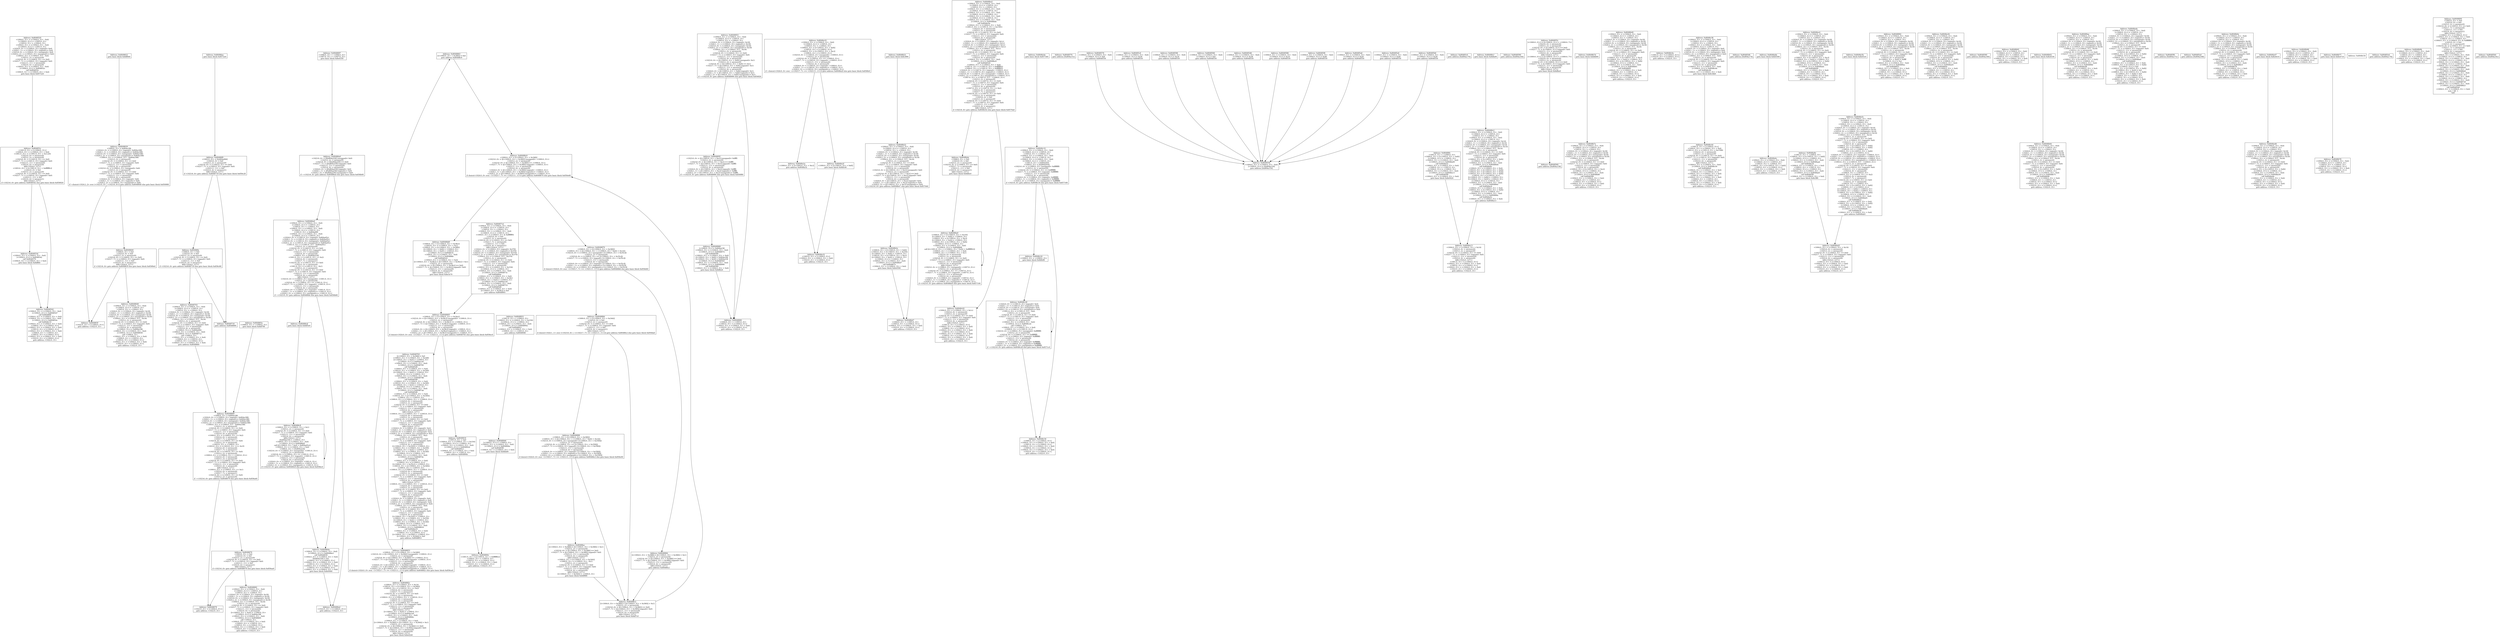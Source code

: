 digraph Program0x84bc40 {
basicBlock0x8568c0 [shape=box,label="Address: 0x8048520\n<1004:0..31> = (<1004:0..31> - 0x4)\n[<1004:0..31>] = <1005:0..31>\n<1005:0..31> = <1004:0..31>\n<1004:0..31> = (<1004:0..31> - 0x4)\n[<1004:0..31>] = <1001:0..31>\n<1024:0..0> = (<1004:0..31> (signed)< 0x4)\n<1024:1..1> = (<1004:0..31> (signed)<= 0x4)\n<1023:0..0> = (<1004:0..31> (unsigned)< 0x4)\n<1024:2..2> = (<1004:0..31> (unsigned)<= 0x4)\n<1004:0..31> = (<1004:0..31> - 0x4)\n<1023:2..2> = intrinsic(0)\n<1023:6..6> = (<1004:0..31> == 0x0)\n<1023:7..7> = (<1004:0..31> (signed)< 0x0)\n<1023:11..11> = intrinsic(0)\n<1023:4..4> = intrinsic(0)\n<1004:0..31> = (<1004:0..31> - 0x4)\n[<1004:0..31>] = 0x804852c\ncall 0x804852c\n<1004:0..31> = (<1004:0..31> + 0x4)\ngoto basic block 0x857220\n"];
basicBlock0x856920 [shape=box,label="Address: 0x804853d\n<1004:0..31> = (<1004:0..31> - 0x4)\n[<1004:0..31>] = 0x8048542\ncall 0x8048570\n<1004:0..31> = (<1004:0..31> + 0x4)\ngoto basic block 0x8dff40\n"];
basicBlock0x856980 [shape=box,label="Address: 0x804863f\n<1022:0..31> = [<1004:0..31>]\ngoto address <1022:0..31>\n"];
basicBlock0x8569e0 [shape=box,label="Address: 0x8048649\n<1004:0..31> = (<1004:0..31> - 0x4)\n[<1004:0..31>] = <1005:0..31>\n<1005:0..31> = <1004:0..31>\n<1024:0..0> = (<1004:0..31> (signed)< 0x18)\n<1024:1..1> = (<1004:0..31> (signed)<= 0x18)\n<1023:0..0> = (<1004:0..31> (unsigned)< 0x18)\n<1024:2..2> = (<1004:0..31> (unsigned)<= 0x18)\n<1004:0..31> = (<1004:0..31> - 0x18)\n<1023:2..2> = intrinsic(0)\n<1023:6..6> = (<1004:0..31> == 0x0)\n<1023:7..7> = (<1004:0..31> (signed)< 0x0)\n<1023:11..11> = intrinsic(0)\n<1023:4..4> = intrinsic(0)\n[<1004:0..31>] = 0x804a188\n<1004:0..31> = (<1004:0..31> - 0x4)\n[<1004:0..31>] = 0x8048658\ncall <1000:0..31>\n<1004:0..31> = (<1004:0..31> + 0x4)\n<1004:0..31> = <1005:0..31>\n<1005:0..31> = [<1004:0..31>]\n<1004:0..31> = (<1004:0..31> + 0x4)\n<1022:0..31> = [<1004:0..31>]\ngoto address <1022:0..31>\n"];
basicBlock0x856a40 [shape=box,label="Address: 0x8048678\n<1022:0..31> = [<1004:0..31>]\ngoto address <1022:0..31>\n"];
basicBlock0x856aa0 [shape=box,label="Address: 0x8048682\n<1004:0..31> = (<1004:0..31> - 0x4)\n[<1004:0..31>] = <1005:0..31>\n<1005:0..31> = <1004:0..31>\n<1024:0..0> = (<1004:0..31> (signed)< 0x18)\n<1024:1..1> = (<1004:0..31> (signed)<= 0x18)\n<1023:0..0> = (<1004:0..31> (unsigned)< 0x18)\n<1024:2..2> = (<1004:0..31> (unsigned)<= 0x18)\n<1004:0..31> = (<1004:0..31> - 0x18)\n<1023:2..2> = intrinsic(0)\n<1023:6..6> = (<1004:0..31> == 0x0)\n<1023:7..7> = (<1004:0..31> (signed)< 0x0)\n<1023:11..11> = intrinsic(0)\n<1023:4..4> = intrinsic(0)\n[(<1004:0..31> + 0x4)] = <1000:0..31>\n[<1004:0..31>] = 0x804a188\n<1004:0..31> = (<1004:0..31> - 0x4)\n[<1004:0..31>] = 0x8048695\ncall <1003:0..31>\n<1004:0..31> = (<1004:0..31> + 0x4)\n<1004:0..31> = <1005:0..31>\n<1005:0..31> = [<1004:0..31>]\n<1004:0..31> = (<1004:0..31> + 0x4)\n<1022:0..31> = [<1004:0..31>]\ngoto address <1022:0..31>\n"];
basicBlock0x856b00 [shape=box,label="Address: 0x80486a9\n<1004:0..31> = (<1004:0..31> - 0x4)\n[<1004:0..31>] = <1005:0..31>\n<1005:0..31> = <1004:0..31>\n<1004:0..31> = (<1004:0..31> - 0x4)\n[<1004:0..31>] = <1001:0..31>\n<1001:0..31> = 0x804a060\n<1004:0..31> = (<1004:0..31> - 0x4)\n[<1004:0..31>] = <1003:0..31>\n<1024:0..0> = (<1001:0..31> (signed)< 0x804a05c)\n<1024:1..1> = (<1001:0..31> (signed)<= 0x804a05c)\n<1023:0..0> = (<1001:0..31> (unsigned)< 0x804a05c)\n<1024:2..2> = (<1001:0..31> (unsigned)<= 0x804a05c)\n<1001:0..31> = (<1001:0..31> - 0x804a05c)\n<1023:2..2> = intrinsic(0)\n<1023:6..6> = (<1001:0..31> == 0x0)\n<1023:7..7> = (<1001:0..31> (signed)< 0x0)\n<1023:11..11> = intrinsic(0)\n<1023:4..4> = intrinsic(0)\n<1000:0..31> = [0x804a234]\n<1001:0..31> = (<1001:0..31> >> 0x2)\n<1023:0..0> = intrinsic(0)\n<1023:7..7> = intrinsic(1)\n<1023:6..6> = (<1001:0..31> == 0x0)\n<1023:2..2> = intrinsic(0)\n<1001:0..31> = (<1001:0..31> - 0x1)\n<1023:2..2> = intrinsic(0)\n<1023:6..6> = (<1001:0..31> == 0x0)\n<1023:7..7> = (<1001:0..31> (signed)< 0x0)\n<1023:11..11> = intrinsic(0)\n<1023:4..4> = intrinsic(0)\nkill(<1024:0..127>)\n<1023:0..0> = (<1000:0..31> (unsigned)< <1001:0..31>)\n<1023:2..2> = intrinsic(0)\n<1023:6..6> = (<1000:0..31> == <1001:0..31>)\n<1023:7..7> = (<1000:0..31> (signed)< <1001:0..31>)\n<1023:11..11> = intrinsic(0)\n<1023:4..4> = intrinsic(0)\n<1024:0..0> = (<1000:0..31> (signed)< <1001:0..31>)\n<1024:1..1> = (<1000:0..31> (signed)<= <1001:0..31>)\n<1024:2..2> = (<1000:0..31> (unsigned)<= <1001:0..31>)\nif ~<1023:0..0> goto address 0x80486de else goto basic block 0x856b60\n"];
basicBlock0x856b60 [shape=box,label="Address: 0x80486c6\ngoto basic block 0x8df5e0\n"];
basicBlock0x856bc0 [shape=box,label="Address: 0x80486de\n<1004:0..31> = (<1004:0..31> - 0x4)\n[<1004:0..31>] = 0x80486e3\ncall 0x8048630\n<1004:0..31> = (<1004:0..31> + 0x4)\n[0x804a230] = 0x1\n<1000:0..31> = [<1004:0..31>]\n<1004:0..31> = (<1004:0..31> + 0x4)\n<1001:0..31> = [<1004:0..31>]\n<1004:0..31> = (<1004:0..31> + 0x4)\n<1005:0..31> = [<1004:0..31>]\n<1004:0..31> = (<1004:0..31> + 0x4)\ngoto basic block 0x8e0060\n"];
basicBlock0x856c20 [shape=box,label="Address: 0x80486fa\n<1000:0..31> = 0x0\n<1023:0..0> = 0x0\n<1023:2..2> = intrinsic(0)\n<1023:6..6> = (<1000:0..31> == 0x0)\n<1023:7..7> = (<1000:0..31> (signed)< 0x0)\n<1023:11..11> = 0x0\n<1023:4..4> = intrinsic(1)\nkill(<1024:0..127>)\nif <1023:6..6> goto address 0x8048718 else goto basic block 0x856c80\n"];
basicBlock0x856c80 [shape=box,label="Address: 0x8048703\n<1004:0..31> = (<1004:0..31> - 0x4)\n[<1004:0..31>] = <1005:0..31>\n<1005:0..31> = <1004:0..31>\n<1024:0..0> = (<1004:0..31> (signed)< 0x18)\n<1024:1..1> = (<1004:0..31> (signed)<= 0x18)\n<1023:0..0> = (<1004:0..31> (unsigned)< 0x18)\n<1024:2..2> = (<1004:0..31> (unsigned)<= 0x18)\n<1004:0..31> = (<1004:0..31> - 0x18)\n<1023:2..2> = intrinsic(0)\n<1023:6..6> = (<1004:0..31> == 0x0)\n<1023:7..7> = (<1004:0..31> (signed)< 0x0)\n<1023:11..11> = intrinsic(0)\n<1023:4..4> = intrinsic(0)\n[<1004:0..31>] = 0x804a064\n<1004:0..31> = (<1004:0..31> - 0x4)\n[<1004:0..31>] = 0x8048712\ncall <1000:0..31>\n<1004:0..31> = (<1004:0..31> + 0x4)\n<1004:0..31> = <1005:0..31>\n<1005:0..31> = [<1004:0..31>]\n<1004:0..31> = (<1004:0..31> + 0x4)\ngoto address 0x8048660\n"];
basicBlock0x856ce0 [shape=box,label="Address: 0x8048863\n[(<1004:0..31> + 0x360)] = 0x0\ngoto address 0x80488c9\n"];
basicBlock0x856d40 [shape=box,label="Address: 0x8048884\n[(<1004:0..31> + 0x368)] = ([(<1004:0..31> + 0x368)] + 0x1)\n<1023:2..2> = intrinsic(0)\n<1023:6..6> = ([(<1004:0..31> + 0x368)] == 0x0)\n<1023:7..7> = ([(<1004:0..31> + 0x368)] (signed)< 0x0)\n<1023:11..11> = intrinsic(0)\n<1023:4..4> = intrinsic(0)\nkill(<1024:0..127>)\ngoto address 0x80488c2\n"];
basicBlock0x856da0 [shape=box,label="Address: 0x8048898\n<1000:0..31> = [(<1004:0..31> + 0x360)]\n<1000:0..31> = [((<1004:0..31> + (<1000:0..31> * 0x4)) + 0x14)]\n<1023:0..0> = (<1000:0..31> (unsigned)< [(<1004:0..31> + 0x358)])\n<1023:2..2> = intrinsic(0)\n<1023:6..6> = (<1000:0..31> == [(<1004:0..31> + 0x358)])\n<1023:7..7> = (<1000:0..31> (signed)< [(<1004:0..31> + 0x358)])\n<1023:11..11> = intrinsic(0)\n<1023:4..4> = intrinsic(0)\n<1024:0..0> = (<1000:0..31> (signed)< [(<1004:0..31> + 0x358)])\n<1024:1..1> = (<1000:0..31> (signed)<= [(<1004:0..31> + 0x358)])\n<1024:2..2> = (<1000:0..31> (unsigned)<= [(<1004:0..31> + 0x358)])\nif choice(<1024:0..0> over ~(<1023:7..7> == <1023:11..11>)) goto address 0x80488c2 else goto basic block 0x856e00\n"];
basicBlock0x856e00 [shape=box,label="Address: 0x80488ac\n[(<1004:0..31> + 0x368)] = ([(<1004:0..31> + 0x368)] + 0x1)\n<1023:2..2> = intrinsic(0)\n<1023:6..6> = ([(<1004:0..31> + 0x368)] == 0x0)\n<1023:7..7> = ([(<1004:0..31> + 0x368)] (signed)< 0x0)\n<1023:11..11> = intrinsic(0)\n<1023:4..4> = intrinsic(0)\nkill(<1024:0..127>)\n<1000:0..31> = [(<1004:0..31> + 0x344)]\n<1000:0..31> = (<1000:0..31> - 0x1)\n<1023:2..2> = intrinsic(0)\n<1023:6..6> = (<1000:0..31> == 0x0)\n<1023:7..7> = (<1000:0..31> (signed)< 0x0)\n<1023:11..11> = intrinsic(0)\n<1023:4..4> = intrinsic(0)\nkill(<1024:0..127>)\n[(<1004:0..31> + 0x344)] = <1000:0..31>\ngoto basic block 0x8df880\n"];
basicBlock0x856e60 [shape=box,label="Address: 0x80488d9\n<1000:0..31> = [(<1004:0..31> + 0x36c)]\n<1003:0..31> = (<1000:0..31> + 0x1)\n<1000:0..31> = [(<1004:0..31> + 0x368)]\n[(<1004:0..31> + 0x8)] = <1000:0..31>\n[(<1004:0..31> + 0x4)] = <1003:0..31>\n[<1004:0..31>] = 0x8048c5c\n<1004:0..31> = (<1004:0..31> - 0x4)\n[<1004:0..31>] = 0x80488fe\ncall 0x80485c0\n<1004:0..31> = (<1004:0..31> + 0x4)\n[(<1004:0..31> + 0x36c)] = ([(<1004:0..31> + 0x36c)] + 0x1)\n<1023:2..2> = intrinsic(0)\n<1023:6..6> = ([(<1004:0..31> + 0x36c)] == 0x0)\n<1023:7..7> = ([(<1004:0..31> + 0x36c)] (signed)< 0x0)\n<1023:11..11> = intrinsic(0)\n<1023:4..4> = intrinsic(0)\nkill(<1024:0..127>)\ngoto basic block 0x8e3e70\n"];
basicBlock0x856ec0 [shape=box,label="Address: 0x8048919\n<1001:0..31> = 0x0\n<1000:0..31> = (<1004:0..31> + 0x334)\n[<1004:0..31>] = <1000:0..31>\n<1004:0..31> = (<1004:0..31> - 0x4)\n[<1004:0..31>] = 0x804892d\ncall 0x80489c2\n<1004:0..31> = (<1004:0..31> + 0x4)\n<1000:0..31> = <1001:0..31>\ngoto address 0x804894e\n"];
basicBlock0x856f20 [shape=box,label="Address: 0x804895f\n<1023:0..0> = ([(<1005:0..31> + 0xc)] (unsigned)< 0xffff)\n<1023:2..2> = intrinsic(0)\n<1023:6..6> = ([(<1005:0..31> + 0xc)] == 0xffff)\n<1023:7..7> = ([(<1005:0..31> + 0xc)] (signed)< 0xffff)\n<1023:11..11> = intrinsic(0)\n<1023:4..4> = intrinsic(0)\n<1024:0..0> = ([(<1005:0..31> + 0xc)] (signed)< 0xffff)\n<1024:1..1> = ([(<1005:0..31> + 0xc)] (signed)<= 0xffff)\n<1024:2..2> = ([(<1005:0..31> + 0xc)] (unsigned)<= 0xffff)\nif ~<1023:6..6> goto address 0x8048990 else goto basic block 0x856f80\n"];
basicBlock0x856f80 [shape=box,label="Address: 0x8048968\n[<1004:0..31>] = 0x804a238\n<1004:0..31> = (<1004:0..31> - 0x4)\n[<1004:0..31>] = 0x8048974\ncall 0x8048590\n<1004:0..31> = (<1004:0..31> + 0x4)\n[(<1004:0..31> + 0x8)] = 0x804a184\n[(<1004:0..31> + 0x4)] = 0x804a238\n[<1004:0..31>] = 0x80485b0\n<1004:0..31> = (<1004:0..31> - 0x4)\n[<1004:0..31>] = 0x8048990\ncall 0x8048560\n<1004:0..31> = (<1004:0..31> + 0x4)\ngoto basic block 0x8dfb20\n"];
basicBlock0x856fe0 [shape=box,label="Address: 0x8048a2a\n<1000:0..31> = [(<1005:0..31> + 0xc)]\ngoto address 0x8048a32\n"];
basicBlock0x857040 [shape=box,label="Address: 0x8048b2e\n<1000:0..31> = [(<1005:0..31> + 0x8)]\n<1003:0..31> = [(<1005:0..31> + 0x10)]\n[(<1004:0..31> + 0x8)] = <1003:0..31>\n<1003:0..31> = [(<1005:0..31> + 0xc)]\n[(<1004:0..31> + 0x4)] = <1003:0..31>\n[<1004:0..31>] = <1000:0..31>\n<1004:0..31> = (<1004:0..31> - 0x4)\n[<1004:0..31>] = 0x8048b47\ncall 0x8048b7e\n<1004:0..31> = (<1004:0..31> + 0x4)\ngoto basic block 0x8e4590\n"];
basicBlock0x8570a0 [shape=box,label="Address: 0x8048bde\n<1006:0..31> = 0x0\n<1023:0..0> = 0x0\n<1023:2..2> = intrinsic(0)\n<1023:6..6> = (<1006:0..31> == 0x0)\n<1023:7..7> = intrinsic(0)\n<1023:11..11> = 0x0\n<1023:4..4> = intrinsic(1)\nkill(<1024:0..127>)\ngoto basic block 0x8dfdc0\n"];
basicBlock0x857100 [shape=box,label="Address: 0x8048c02\n<1004:0..31> = (<1004:0..31> + 0x1c)\n<1023:0..0> = intrinsic(0)\n<1023:2..2> = intrinsic(0)\n<1023:6..6> = (<1004:0..31> == 0x0)\n<1023:7..7> = (<1004:0..31> (signed)< 0x0)\n<1023:11..11> = intrinsic(0)\n<1023:4..4> = intrinsic(0)\nkill(<1024:0..127>)\n<1001:0..31> = [<1004:0..31>]\n<1004:0..31> = (<1004:0..31> + 0x4)\n<1006:0..31> = [<1004:0..31>]\n<1004:0..31> = (<1004:0..31> + 0x4)\n<1007:0..31> = [<1004:0..31>]\n<1004:0..31> = (<1004:0..31> + 0x4)\n<1005:0..31> = [<1004:0..31>]\n<1004:0..31> = (<1004:0..31> + 0x4)\n<1022:0..31> = [<1004:0..31>]\ngoto address <1022:0..31>\n"];
basicBlock0x857160 [shape=box,label="Address: 0x8048c24\n<1006:0..31> = <1006:0..31>\ngoto basic block 0x8dfe80\n"];
basicBlock0x8571c0 [shape=box,label="Address: 0x8048c34\n<1000:0..31> = [<1004:0..31>]\n<1004:0..31> = (<1004:0..31> + 0x4)\n<1001:0..31> = [<1004:0..31>]\n<1004:0..31> = (<1004:0..31> + 0x4)\n<1005:0..31> = [<1004:0..31>]\n<1004:0..31> = (<1004:0..31> + 0x4)\n<1022:0..31> = [<1004:0..31>]\ngoto address <1022:0..31>\n"];
basicBlock0x857220 [shape=box,label="Address: 0x804852c\n<1001:0..31> = [<1004:0..31>]\n<1004:0..31> = (<1004:0..31> + 0x4)\n<1001:0..31> = (<1001:0..31> + 0x1c20)\n<1023:0..0> = intrinsic(0)\n<1023:2..2> = intrinsic(0)\n<1023:6..6> = (<1001:0..31> == 0x0)\n<1023:7..7> = (<1001:0..31> (signed)< 0x0)\n<1023:11..11> = intrinsic(0)\n<1023:4..4> = intrinsic(0)\nkill(<1024:0..127>)\n<1003:0..31> = [(<1001:0..31> + 0xfffffffc)]\n<1023:0..0> = 0x0\n<1023:2..2> = intrinsic(0)\n<1023:6..6> = (<1003:0..31> == 0x0)\n<1023:7..7> = (<1003:0..31> (signed)< 0x0)\n<1023:11..11> = 0x0\n<1023:4..4> = intrinsic(1)\nkill(<1024:0..127>)\nif <1023:6..6> goto address 0x8048542 else goto basic block 0x856920\n"];
basicBlock0x857280 [shape=box,label="Address: 0x8048570\ngoto address [0x804a15c]\n"];
basicBlock0x8572e0 [shape=box,label="Address: 0x80486f0\n<1002:0..31> = [0x804a064]\n<1023:0..0> = 0x0\n<1023:2..2> = intrinsic(0)\n<1023:6..6> = (<1002:0..31> == 0x0)\n<1023:7..7> = (<1002:0..31> (signed)< 0x0)\n<1023:11..11> = 0x0\n<1023:4..4> = intrinsic(1)\nkill(<1024:0..127>)\nif <1023:6..6> goto address 0x8048718 else goto basic block 0x856c20\n"];
basicBlock0x857340 [shape=box,label="Address: 0x8048c10\n<1004:0..31> = (<1004:0..31> - 0x4)\n[<1004:0..31>] = <1005:0..31>\n<1005:0..31> = <1004:0..31>\n<1004:0..31> = (<1004:0..31> - 0x4)\n[<1004:0..31>] = <1001:0..31>\n<1004:0..31> = (<1004:0..31> - 0x4)\n[<1004:0..31>] = <1003:0..31>\n<1001:0..31> = 0x804a054\n<1000:0..31> = [0x804a054]\n<1023:0..0> = (<1000:0..31> (unsigned)< 0xffffffff)\n<1023:2..2> = intrinsic(0)\n<1023:6..6> = (<1000:0..31> == 0xffffffff)\n<1023:7..7> = (<1000:0..31> (signed)< 0xffffffff)\n<1023:11..11> = intrinsic(0)\n<1023:4..4> = intrinsic(0)\n<1024:0..0> = (<1000:0..31> (signed)< 0xffffffff)\n<1024:1..1> = (<1000:0..31> (signed)<= 0xffffffff)\n<1024:2..2> = (<1000:0..31> (unsigned)<= 0xffffffff)\nif <1023:6..6> goto address 0x8048c34 else goto basic block 0x857160\n"];
basicBlock0x8573a0 [shape=box,label="Address: 0x8048550\n<1004:0..31> = (<1004:0..31> - 0x4)\n[<1004:0..31>] = [0x804a150]\ngoto address [0x804a154]\n"];
basicBlock0x857400 [shape=box,label="Address: 0x8048640\n<1000:0..31> = 0x0\n<1023:0..0> = 0x0\n<1023:2..2> = intrinsic(0)\n<1023:6..6> = (<1000:0..31> == 0x0)\n<1023:7..7> = (<1000:0..31> (signed)< 0x0)\n<1023:11..11> = 0x0\n<1023:4..4> = intrinsic(1)\nkill(<1024:0..127>)\nif <1023:6..6> goto address 0x804863f else goto basic block 0x8569e0\n"];
basicBlock0x857460 [shape=box,label="Address: 0x804865a\n<1006:0..31> = <1006:0..31>\ngoto basic block 0x8df760\n"];
basicBlock0x8df520 [shape=box,label="Address: 0x8048679\n<1003:0..31> = 0x0\n<1023:0..0> = 0x0\n<1023:2..2> = intrinsic(0)\n<1023:6..6> = (<1003:0..31> == 0x0)\n<1023:7..7> = (<1003:0..31> (signed)< 0x0)\n<1023:11..11> = 0x0\n<1023:4..4> = intrinsic(1)\nkill(<1024:0..127>)\nif <1023:6..6> goto address 0x8048678 else goto basic block 0x856aa0\n"];
basicBlock0x8df580 [shape=box,label="Address: 0x8048697\n<1006:0..31> = <1006:0..31>\n<1007:0..31> = <1007:0..31>\ngoto basic block 0x8e4350\n"];
basicBlock0x8df5e0 [shape=box,label="Address: 0x80486c8\n<1000:0..31> = (<1000:0..31> + 0x1)\n<1023:2..2> = intrinsic(0)\n<1023:6..6> = (<1000:0..31> == 0x0)\n<1023:7..7> = (<1000:0..31> (signed)< 0x0)\n<1023:11..11> = intrinsic(0)\n<1023:4..4> = intrinsic(0)\nkill(<1024:0..127>)\n[0x804a234] = <1000:0..31>\n<1004:0..31> = (<1004:0..31> - 0x4)\n[<1004:0..31>] = 0x80486d5\ncall [((<1000:0..31> * 0x4) + 0x804a05c)]\n<1004:0..31> = (<1004:0..31> + 0x4)\n<1000:0..31> = [0x804a234]\n<1023:0..0> = (<1000:0..31> (unsigned)< <1001:0..31>)\n<1023:2..2> = intrinsic(0)\n<1023:6..6> = (<1000:0..31> == <1001:0..31>)\n<1023:7..7> = (<1000:0..31> (signed)< <1001:0..31>)\n<1023:11..11> = intrinsic(0)\n<1023:4..4> = intrinsic(0)\n<1024:0..0> = (<1000:0..31> (signed)< <1001:0..31>)\n<1024:1..1> = (<1000:0..31> (signed)<= <1001:0..31>)\n<1024:2..2> = (<1000:0..31> (unsigned)<= <1001:0..31>)\nif <1023:0..0> goto address 0x80486c8 else goto basic block 0x856bc0\n"];
basicBlock0x8df640 [shape=box,label="Address: 0x8048630\n<1000:0..31> = 0x804a18b\n<1024:0..0> = (<1000:0..31> (signed)< 0x804a188)\n<1024:1..1> = (<1000:0..31> (signed)<= 0x804a188)\n<1023:0..0> = (<1000:0..31> (unsigned)< 0x804a188)\n<1024:2..2> = (<1000:0..31> (unsigned)<= 0x804a188)\n<1000:0..31> = (<1000:0..31> - 0x804a188)\n<1023:2..2> = intrinsic(0)\n<1023:6..6> = (<1000:0..31> == 0x0)\n<1023:7..7> = (<1000:0..31> (signed)< 0x0)\n<1023:11..11> = intrinsic(0)\n<1023:4..4> = intrinsic(0)\n<1023:0..0> = (<1000:0..31> (unsigned)< 0x6)\n<1023:2..2> = intrinsic(0)\n<1023:6..6> = (<1000:0..31> == 0x6)\n<1023:7..7> = (<1000:0..31> (signed)< 0x6)\n<1023:11..11> = intrinsic(0)\n<1023:4..4> = intrinsic(0)\n<1024:0..0> = (<1000:0..31> (signed)< 0x6)\n<1024:1..1> = (<1000:0..31> (signed)<= 0x6)\n<1024:2..2> = (<1000:0..31> (unsigned)<= 0x6)\nif ~choice(<1024:2..2> over (<1023:0..0> | <1023:6..6>)) goto address 0x8048640 else goto basic block 0x856980\n"];
basicBlock0x8df6a0 [shape=box,label="Address: 0x80486ee\ngoto basic block 0x8572e0\n"];
basicBlock0x8df700 [shape=box,label="Address: 0x8048718\ngoto address 0x8048660\n"];
basicBlock0x8df760 [shape=box,label="Address: 0x8048660\n<1000:0..31> = 0x804a188\n<1024:0..0> = (<1000:0..31> (signed)< 0x804a188)\n<1024:1..1> = (<1000:0..31> (signed)<= 0x804a188)\n<1023:0..0> = (<1000:0..31> (unsigned)< 0x804a188)\n<1024:2..2> = (<1000:0..31> (unsigned)<= 0x804a188)\n<1000:0..31> = (<1000:0..31> - 0x804a188)\n<1023:2..2> = intrinsic(0)\n<1023:6..6> = (<1000:0..31> == 0x0)\n<1023:7..7> = (<1000:0..31> (signed)< 0x0)\n<1023:11..11> = intrinsic(0)\n<1023:4..4> = intrinsic(0)\n<1000:0..31> = (<1000:0..31> >> 0x2)\n<1023:0..0> = intrinsic(0)\n<1023:7..7> = intrinsic(1)\n<1023:6..6> = (<1000:0..31> == 0x0)\n<1023:2..2> = intrinsic(0)\n<1003:0..31> = <1000:0..31>\n<1003:0..31> = (<1003:0..31> >>> 0x1f)\n<1023:0..0> = intrinsic(0)\n<1023:7..7> = intrinsic(1)\n<1023:6..6> = (<1003:0..31> == 0x0)\n<1023:2..2> = intrinsic(0)\n<1000:0..31> = (<1000:0..31> + <1003:0..31>)\n<1023:0..0> = intrinsic(0)\n<1023:2..2> = intrinsic(0)\n<1023:6..6> = (<1000:0..31> == 0x0)\n<1023:7..7> = (<1000:0..31> (signed)< 0x0)\n<1023:11..11> = intrinsic(0)\n<1023:4..4> = intrinsic(0)\nkill(<1024:0..127>)\n<1000:0..31> = (<1000:0..31> >> 0x1)\n<1023:0..0> = intrinsic(0)\n<1023:7..7> = intrinsic(1)\n<1023:6..6> = (<1000:0..31> == 0x0)\n<1023:2..2> = intrinsic(0)\nif ~<1023:6..6> goto address 0x8048679 else goto basic block 0x856a40\n"];
basicBlock0x8df7c0 [shape=box,label="Address: 0x80488c9\n<1000:0..31> = [(<1004:0..31> + 0x348)]\n<1023:0..0> = ([(<1004:0..31> + 0x360)] (unsigned)< <1000:0..31>)\n<1023:2..2> = intrinsic(0)\n<1023:6..6> = ([(<1004:0..31> + 0x360)] == <1000:0..31>)\n<1023:7..7> = ([(<1004:0..31> + 0x360)] (signed)< <1000:0..31>)\n<1023:11..11> = intrinsic(0)\n<1023:4..4> = intrinsic(0)\n<1024:0..0> = ([(<1004:0..31> + 0x360)] (signed)< <1000:0..31>)\n<1024:1..1> = ([(<1004:0..31> + 0x360)] (signed)<= <1000:0..31>)\n<1024:2..2> = ([(<1004:0..31> + 0x360)] (unsigned)<= <1000:0..31>)\nif choice(<1024:0..0> over ~(<1023:7..7> == <1023:11..11>)) goto address 0x8048870 else goto basic block 0x856e60\n"];
basicBlock0x8df820 [shape=box,label="Address: 0x8048870\n<1000:0..31> = [(<1004:0..31> + 0x360)]\n<1000:0..31> = [((<1004:0..31> + (<1000:0..31> * 0x4)) + 0x14)]\n<1023:0..0> = (<1000:0..31> (unsigned)< [(<1004:0..31> + 0x35c)])\n<1023:2..2> = intrinsic(0)\n<1023:6..6> = (<1000:0..31> == [(<1004:0..31> + 0x35c)])\n<1023:7..7> = (<1000:0..31> (signed)< [(<1004:0..31> + 0x35c)])\n<1023:11..11> = intrinsic(0)\n<1023:4..4> = intrinsic(0)\n<1024:0..0> = (<1000:0..31> (signed)< [(<1004:0..31> + 0x35c)])\n<1024:1..1> = (<1000:0..31> (signed)<= [(<1004:0..31> + 0x35c)])\n<1024:2..2> = (<1000:0..31> (unsigned)<= [(<1004:0..31> + 0x35c)])\nif choice(<1024:0..0> over ~(<1023:7..7> == <1023:11..11>)) goto address 0x804888d else goto basic block 0x856d40\n"];
basicBlock0x8df880 [shape=box,label="Address: 0x80488c2\n[(<1004:0..31> + 0x360)] = ([(<1004:0..31> + 0x360)] + 0x1)\n<1023:2..2> = intrinsic(0)\n<1023:6..6> = ([(<1004:0..31> + 0x360)] == 0x0)\n<1023:7..7> = ([(<1004:0..31> + 0x360)] (signed)< 0x0)\n<1023:11..11> = intrinsic(0)\n<1023:4..4> = intrinsic(0)\nkill(<1024:0..127>)\ngoto basic block 0x8df7c0\n"];
basicBlock0x8df8e0 [shape=box,label="Address: 0x804888d\n<1000:0..31> = [(<1004:0..31> + 0x344)]\n<1023:0..0> = 0x0\n<1023:2..2> = intrinsic(0)\n<1023:6..6> = (<1000:0..31> == 0x0)\n<1023:7..7> = (<1000:0..31> (signed)< 0x0)\n<1023:11..11> = 0x0\n<1023:4..4> = intrinsic(1)\nkill(<1024:0..127>)\nif choice(<1024:1..1> over (<1023:6..6> | ~(<1023:7..7> == <1023:11..11>))) goto address 0x80488c2 else goto basic block 0x856da0\n"];
basicBlock0x8df940 [shape=box,label="Address: 0x80485c0\ngoto address [0x804a170]\n"];
basicBlock0x8df9a0 [shape=box,label="Address: 0x8048763\n[(<1004:0..31> + 0x368)] = 0x0\n<1000:0..31> = (<1004:0..31> + 0x348)\n[(<1004:0..31> + 0x4)] = <1000:0..31>\n[<1004:0..31>] = 0x804a1a0\n<1004:0..31> = (<1004:0..31> - 0x4)\n[<1004:0..31>] = 0x8048785\ncall 0x80485d0\n<1004:0..31> = (<1004:0..31> + 0x4)\n<1003:0..31> = (<1004:0..31> + 0x344)\n[(<1004:0..31> + 0x4)] = <1003:0..31>\n[<1004:0..31>] = <1000:0..31>\n<1004:0..31> = (<1004:0..31> - 0x4)\n[<1004:0..31>] = 0x8048798\ncall 0x80485d0\n<1004:0..31> = (<1004:0..31> + 0x4)\n<1003:0..31> = (<1004:0..31> + 0x340)\n[(<1004:0..31> + 0x4)] = <1003:0..31>\n[<1004:0..31>] = <1000:0..31>\n<1004:0..31> = (<1004:0..31> - 0x4)\n[<1004:0..31>] = 0x80487ab\ncall 0x80485d0\n<1004:0..31> = (<1004:0..31> + 0x4)\n<1003:0..31> = [(<1004:0..31> + 0x340)]\n<1000:0..31> = <1003:0..31>\n<1000:0..31> = (<1000:0..31> + <1000:0..31>)\n<1023:0..0> = intrinsic(0)\n<1023:2..2> = intrinsic(0)\n<1023:6..6> = (<1000:0..31> == 0x0)\n<1023:7..7> = (<1000:0..31> (signed)< 0x0)\n<1023:11..11> = intrinsic(0)\n<1023:4..4> = intrinsic(0)\nkill(<1024:0..127>)\n<1000:0..31> = (<1000:0..31> + <1003:0..31>)\n<1023:0..0> = intrinsic(0)\n<1023:2..2> = intrinsic(0)\n<1023:6..6> = (<1000:0..31> == 0x0)\n<1023:7..7> = (<1000:0..31> (signed)< 0x0)\n<1023:11..11> = intrinsic(0)\n<1023:4..4> = intrinsic(0)\nkill(<1024:0..127>)\n<1024:0..0> = (<1000:0..31> (signed)< 0x2)\n<1024:1..1> = (<1000:0..31> (signed)<= 0x2)\n<1023:0..0> = (<1000:0..31> (unsigned)< 0x2)\n<1024:2..2> = (<1000:0..31> (unsigned)<= 0x2)\n<1000:0..31> = (<1000:0..31> - 0x2)\n<1023:2..2> = intrinsic(0)\n<1023:6..6> = (<1000:0..31> == 0x0)\n<1023:7..7> = (<1000:0..31> (signed)< 0x0)\n<1023:11..11> = intrinsic(0)\n<1023:4..4> = intrinsic(0)\n[(<1004:0..31> + 0x350)] = <1000:0..31>\n<1000:0..31> = (<1004:0..31> + 0x350)\n[(<1004:0..31> + 0x4)] = <1000:0..31>\n<1000:0..31> = (<1004:0..31> + 0x340)\n[<1004:0..31>] = <1000:0..31>\n<1004:0..31> = (<1004:0..31> - 0x4)\n[<1004:0..31>] = 0x80487dc\ncall 0x8048a19\n<1004:0..31> = (<1004:0..31> + 0x4)\n<1000:0..31> = [<1000:0..31>]\n[(<1004:0..31> + 0x35c)] = <1000:0..31>\n<1003:0..31> = [(<1004:0..31> + 0x340)]\n<1000:0..31> = <1003:0..31>\n<1000:0..31> = (<1000:0..31> + <1000:0..31>)\n<1023:0..0> = intrinsic(0)\n<1023:2..2> = intrinsic(0)\n<1023:6..6> = (<1000:0..31> == 0x0)\n<1023:7..7> = (<1000:0..31> (signed)< 0x0)\n<1023:11..11> = intrinsic(0)\n<1023:4..4> = intrinsic(0)\nkill(<1024:0..127>)\n<1000:0..31> = (<1000:0..31> + <1003:0..31>)\n<1023:0..0> = intrinsic(0)\n<1023:2..2> = intrinsic(0)\n<1023:6..6> = (<1000:0..31> == 0x0)\n<1023:7..7> = (<1000:0..31> (signed)< 0x0)\n<1023:11..11> = intrinsic(0)\n<1023:4..4> = intrinsic(0)\nkill(<1024:0..127>)\n<1024:0..0> = (<1000:0..31> (signed)< 0x4)\n<1024:1..1> = (<1000:0..31> (signed)<= 0x4)\n<1023:0..0> = (<1000:0..31> (unsigned)< 0x4)\n<1024:2..2> = (<1000:0..31> (unsigned)<= 0x4)\n<1000:0..31> = (<1000:0..31> - 0x4)\n<1023:2..2> = intrinsic(0)\n<1023:6..6> = (<1000:0..31> == 0x0)\n<1023:7..7> = (<1000:0..31> (signed)< 0x0)\n<1023:11..11> = intrinsic(0)\n<1023:4..4> = intrinsic(0)\n[(<1004:0..31> + 0x354)] = <1000:0..31>\n<1000:0..31> = (<1004:0..31> + 0x354)\n[(<1004:0..31> + 0x4)] = <1000:0..31>\n<1000:0..31> = (<1004:0..31> + 0x340)\n[<1004:0..31>] = <1000:0..31>\n<1004:0..31> = (<1004:0..31> - 0x4)\n[<1004:0..31>] = 0x8048816\ncall 0x8048a19\n<1004:0..31> = (<1004:0..31> + 0x4)\n<1000:0..31> = [<1000:0..31>]\n[(<1004:0..31> + 0x358)] = <1000:0..31>\n[(<1004:0..31> + 0x364)] = 0x0\ngoto address 0x8048853\n"];
basicBlock0x8dfa00 [shape=box,label="Address: 0x80489c2\n<1004:0..31> = (<1004:0..31> - 0x4)\n[<1004:0..31>] = <1005:0..31>\n<1005:0..31> = <1004:0..31>\n<1004:0..31> = (<1004:0..31> - 0x4)\n[<1004:0..31>] = <1001:0..31>\n<1024:0..0> = (<1004:0..31> (signed)< 0x14)\n<1024:1..1> = (<1004:0..31> (signed)<= 0x14)\n<1023:0..0> = (<1004:0..31> (unsigned)< 0x14)\n<1024:2..2> = (<1004:0..31> (unsigned)<= 0x14)\n<1004:0..31> = (<1004:0..31> - 0x14)\n<1023:2..2> = intrinsic(0)\n<1023:6..6> = (<1004:0..31> == 0x0)\n<1023:7..7> = (<1004:0..31> (signed)< 0x0)\n<1023:11..11> = intrinsic(0)\n<1023:4..4> = intrinsic(0)\n<1000:0..31> = [(<1005:0..31> + 0x8)]\n[<1004:0..31>] = <1000:0..31>\n<1004:0..31> = (<1004:0..31> - 0x4)\n[<1004:0..31>] = 0x80489d4\ncall 0x8048abc\n<1004:0..31> = (<1004:0..31> + 0x4)\n<1003:0..31> = [(<1005:0..31> + 0x8)]\n<1002:0..31> = [(<1003:0..31> + 0x4)]\n<1003:0..31> = [(<1005:0..31> + 0x8)]\n<1003:0..31> = [<1003:0..31>]\n[(<1004:0..31> + 0x8)] = <1000:0..31>\n[(<1004:0..31> + 0x4)] = <1002:0..31>\n[<1004:0..31>] = <1003:0..31>\n<1004:0..31> = (<1004:0..31> - 0x4)\n[<1004:0..31>] = 0x80489ef\ncall 0x8048ac4\n<1004:0..31> = (<1004:0..31> + 0x4)\n<1000:0..31> = [(<1005:0..31> + 0x8)]\n[<1004:0..31>] = <1000:0..31>\n<1004:0..31> = (<1004:0..31> - 0x4)\n[<1004:0..31>] = 0x80489fa\ncall 0x8048a5c\n<1004:0..31> = (<1004:0..31> + 0x4)\ngoto address 0x8048a13\n"];
basicBlock0x8dfa60 [shape=box,label="Address: 0x804894e\n<1001:0..31> = [(<1005:0..31> + 0xfffffffc)]\n<1004:0..31> = <1005:0..31>\n<1005:0..31> = [<1004:0..31>]\n<1004:0..31> = (<1004:0..31> + 0x4)\n<1022:0..31> = [<1004:0..31>]\ngoto address <1022:0..31>\n"];
basicBlock0x8dfac0 [shape=box,label="Address: 0x8048931\n<1001:0..31> = <1000:0..31>\n<1000:0..31> = (<1004:0..31> + 0x334)\n[<1004:0..31>] = <1000:0..31>\n<1004:0..31> = (<1004:0..31> - 0x4)\n[<1004:0..31>] = 0x8048942\ncall 0x80489c2\n<1004:0..31> = (<1004:0..31> + 0x4)\n<1000:0..31> = <1001:0..31>\ngoto address 0x8048946\n"];
basicBlock0x8dfb20 [shape=box,label="Address: 0x8048990\n<1004:0..31> = <1005:0..31>\n<1005:0..31> = [<1004:0..31>]\n<1004:0..31> = (<1004:0..31> + 0x4)\n<1022:0..31> = [<1004:0..31>]\ngoto address <1022:0..31>\n"];
basicBlock0x8dfb80 [shape=box,label="Address: 0x8048590\ngoto address [0x804a164]\n"];
basicBlock0x8dfbe0 [shape=box,label="Address: 0x8048560\ngoto address [0x804a158]\n"];
basicBlock0x8dfc40 [shape=box,label="Address: 0x8048a32\n<1005:0..31> = [<1004:0..31>]\n<1004:0..31> = (<1004:0..31> + 0x4)\n<1022:0..31> = [<1004:0..31>]\ngoto address <1022:0..31>\n"];
basicBlock0x8dfca0 [shape=box,label="Address: 0x8048a2f\n<1000:0..31> = [(<1005:0..31> + 0x8)]\ngoto basic block 0x8dfc40\n"];
basicBlock0x8dfd00 [shape=box,label="Address: 0x8048b7e\n<1004:0..31> = (<1004:0..31> - 0x4)\n[<1004:0..31>] = <1005:0..31>\n<1005:0..31> = <1004:0..31>\n<1024:0..0> = (<1004:0..31> (signed)< 0x18)\n<1024:1..1> = (<1004:0..31> (signed)<= 0x18)\n<1023:0..0> = (<1004:0..31> (unsigned)< 0x18)\n<1024:2..2> = (<1004:0..31> (unsigned)<= 0x18)\n<1004:0..31> = (<1004:0..31> - 0x18)\n<1023:2..2> = intrinsic(0)\n<1023:6..6> = (<1004:0..31> == 0x0)\n<1023:7..7> = (<1004:0..31> (signed)< 0x0)\n<1023:11..11> = intrinsic(0)\n<1023:4..4> = intrinsic(0)\n<1000:0..31> = [(<1005:0..31> + 0xc)]\n[<1004:0..31>] = <1000:0..31>\n<1004:0..31> = (<1004:0..31> - 0x4)\n[<1004:0..31>] = 0x8048b8f\ncall 0x8048580\n<1004:0..31> = (<1004:0..31> + 0x4)\n<1004:0..31> = <1005:0..31>\n<1005:0..31> = [<1004:0..31>]\n<1004:0..31> = (<1004:0..31> + 0x4)\n<1022:0..31> = [<1004:0..31>]\ngoto address <1022:0..31>\n"];
basicBlock0x8dfd60 [shape=box,label="Address: 0x8048b49\n<1004:0..31> = (<1004:0..31> - 0x4)\n[<1004:0..31>] = <1005:0..31>\n<1005:0..31> = <1004:0..31>\n<1024:0..0> = (<1004:0..31> (signed)< 0x18)\n<1024:1..1> = (<1004:0..31> (signed)<= 0x18)\n<1023:0..0> = (<1004:0..31> (unsigned)< 0x18)\n<1024:2..2> = (<1004:0..31> (unsigned)<= 0x18)\n<1004:0..31> = (<1004:0..31> - 0x18)\n<1023:2..2> = intrinsic(0)\n<1023:6..6> = (<1004:0..31> == 0x0)\n<1023:7..7> = (<1004:0..31> (signed)< 0x0)\n<1023:11..11> = intrinsic(0)\n<1023:4..4> = intrinsic(0)\n<1000:0..31> = [(<1005:0..31> + 0xc)]\n[(<1004:0..31> + 0x4)] = <1000:0..31>\n<1000:0..31> = [(<1005:0..31> + 0x8)]\n[<1004:0..31>] = <1000:0..31>\n<1004:0..31> = (<1004:0..31> - 0x4)\n[<1004:0..31>] = 0x8048b61\ncall 0x8048b91\n<1004:0..31> = (<1004:0..31> + 0x4)\n<1004:0..31> = <1005:0..31>\n<1005:0..31> = [<1004:0..31>]\n<1004:0..31> = (<1004:0..31> + 0x4)\n<1022:0..31> = [<1004:0..31>]\ngoto address <1022:0..31>\n"];
basicBlock0x8dfdc0 [shape=box,label="Address: 0x8048be0\n<1000:0..31> = [(<1005:0..31> + 0x10)]\n[(<1004:0..31> + 0x8)] = <1000:0..31>\n<1000:0..31> = [(<1005:0..31> + 0xc)]\n[(<1004:0..31> + 0x4)] = <1000:0..31>\n<1000:0..31> = [(<1005:0..31> + 0x8)]\n[<1004:0..31>] = <1000:0..31>\n<1004:0..31> = (<1004:0..31> - 0x4)\n[<1004:0..31>] = 0x8048bfb\ncall [((<1001:0..31> + (<1006:0..31> * 0x4)) + 0xffffff02)]\n<1004:0..31> = (<1004:0..31> + 0x4)\n<1006:0..31> = (<1006:0..31> + 0x1)\n<1023:0..0> = intrinsic(0)\n<1023:2..2> = intrinsic(0)\n<1023:6..6> = (<1006:0..31> == 0x0)\n<1023:7..7> = (<1006:0..31> (signed)< 0x0)\n<1023:11..11> = intrinsic(0)\n<1023:4..4> = intrinsic(0)\nkill(<1024:0..127>)\n<1023:0..0> = (<1006:0..31> (unsigned)< <1007:0..31>)\n<1023:2..2> = intrinsic(0)\n<1023:6..6> = (<1006:0..31> == <1007:0..31>)\n<1023:7..7> = (<1006:0..31> (signed)< <1007:0..31>)\n<1023:11..11> = intrinsic(0)\n<1023:4..4> = intrinsic(0)\n<1024:0..0> = (<1006:0..31> (signed)< <1007:0..31>)\n<1024:1..1> = (<1006:0..31> (signed)<= <1007:0..31>)\n<1024:2..2> = (<1006:0..31> (unsigned)<= <1007:0..31>)\nif <1023:0..0> goto address 0x8048be0 else goto basic block 0x857100\n"];
basicBlock0x8dfe20 [shape=box,label="Address: 0x8048c0a\n<1001:0..31> = [<1004:0..31>]\n<1022:0..31> = [<1004:0..31>]\ngoto address <1022:0..31>\n"];
basicBlock0x8dfe80 [shape=box,label="Address: 0x8048c28\n<1024:0..0> = (<1001:0..31> (signed)< 0x4)\n<1024:1..1> = (<1001:0..31> (signed)<= 0x4)\n<1023:0..0> = (<1001:0..31> (unsigned)< 0x4)\n<1024:2..2> = (<1001:0..31> (unsigned)<= 0x4)\n<1001:0..31> = (<1001:0..31> - 0x4)\n<1023:2..2> = intrinsic(0)\n<1023:6..6> = (<1001:0..31> == 0x0)\n<1023:7..7> = (<1001:0..31> (signed)< 0x0)\n<1023:11..11> = intrinsic(0)\n<1023:4..4> = intrinsic(0)\n<1004:0..31> = (<1004:0..31> - 0x4)\n[<1004:0..31>] = 0x8048c2d\ncall <1000:0..31>\n<1004:0..31> = (<1004:0..31> + 0x4)\n<1000:0..31> = [<1001:0..31>]\n<1023:0..0> = (<1000:0..31> (unsigned)< 0xffffffff)\n<1023:2..2> = intrinsic(0)\n<1023:6..6> = (<1000:0..31> == 0xffffffff)\n<1023:7..7> = (<1000:0..31> (signed)< 0xffffffff)\n<1023:11..11> = intrinsic(0)\n<1023:4..4> = intrinsic(0)\n<1024:0..0> = (<1000:0..31> (signed)< 0xffffffff)\n<1024:1..1> = (<1000:0..31> (signed)<= 0xffffffff)\n<1024:2..2> = (<1000:0..31> (unsigned)<= 0xffffffff)\nif ~<1023:6..6> goto address 0x8048c28 else goto basic block 0x8571c0\n"];
basicBlock0x8dfee0 [shape=box,label="Address: 0x8048c38\n<1004:0..31> = (<1004:0..31> - 0x4)\n[<1004:0..31>] = <1005:0..31>\n<1005:0..31> = <1004:0..31>\n<1004:0..31> = (<1004:0..31> - 0x4)\n[<1004:0..31>] = <1001:0..31>\n<1024:0..0> = (<1004:0..31> (signed)< 0x4)\n<1024:1..1> = (<1004:0..31> (signed)<= 0x4)\n<1023:0..0> = (<1004:0..31> (unsigned)< 0x4)\n<1024:2..2> = (<1004:0..31> (unsigned)<= 0x4)\n<1004:0..31> = (<1004:0..31> - 0x4)\n<1023:2..2> = intrinsic(0)\n<1023:6..6> = (<1004:0..31> == 0x0)\n<1023:7..7> = (<1004:0..31> (signed)< 0x0)\n<1023:11..11> = intrinsic(0)\n<1023:4..4> = intrinsic(0)\n<1004:0..31> = (<1004:0..31> - 0x4)\n[<1004:0..31>] = 0x8048c44\ncall 0x8048c44\n<1004:0..31> = (<1004:0..31> + 0x4)\ngoto basic block 0x8e3db0\n"];
basicBlock0x8dff40 [shape=box,label="Address: 0x8048542\n<1004:0..31> = (<1004:0..31> - 0x4)\n[<1004:0..31>] = 0x8048547\ncall 0x80486f0\n<1004:0..31> = (<1004:0..31> + 0x4)\n<1004:0..31> = (<1004:0..31> - 0x4)\n[<1004:0..31>] = 0x804854c\ncall 0x8048c10\n<1004:0..31> = (<1004:0..31> + 0x4)\n<1000:0..31> = [<1004:0..31>]\n<1004:0..31> = (<1004:0..31> + 0x4)\n<1001:0..31> = [<1004:0..31>]\n<1004:0..31> = (<1004:0..31> + 0x4)\n<1004:0..31> = <1005:0..31>\n<1005:0..31> = [<1004:0..31>]\n<1004:0..31> = (<1004:0..31> + 0x4)\n<1022:0..31> = [<1004:0..31>]\ngoto address <1022:0..31>\n"];
basicBlock0x8dffa0 [shape=box,label="Address: 0x8048576\n<1004:0..31> = (<1004:0..31> - 0x4)\n[<1004:0..31>] = 0x8\ngoto address 0x8048550\n"];
basicBlock0x8e0000 [shape=box,label="Address: 0x804855c\n[<1000:0..31>] = ([<1000:0..31>] + <1000:0..7>)\n<1023:0..0> = intrinsic(0)\n<1023:2..2> = intrinsic(0)\n<1023:6..6> = ([<1000:0..31>] == 0x0)\n<1023:7..7> = ([<1000:0..31>] (signed)< 0x0)\n<1023:11..11> = intrinsic(0)\n<1023:4..4> = intrinsic(0)\nkill(<1024:0..127>)\n[<1000:0..31>] = ([<1000:0..31>] + <1000:0..7>)\n<1023:0..0> = intrinsic(0)\n<1023:2..2> = intrinsic(0)\n<1023:6..6> = ([<1000:0..31>] == 0x0)\n<1023:7..7> = ([<1000:0..31>] (signed)< 0x0)\n<1023:11..11> = intrinsic(0)\n<1023:4..4> = intrinsic(0)\nkill(<1024:0..127>)\ngoto basic block 0x8dfbe0\n"];
basicBlock0x8e0060 [shape=box,label="Address: 0x80486ed\n<1022:0..31> = [<1004:0..31>]\ngoto address <1022:0..31>\n"];
basicBlock0x8e00c0 [shape=box,label="Address: 0x804871d\n<1004:0..31> = (<1004:0..31> - 0x4)\n[<1004:0..31>] = <1005:0..31>\n<1005:0..31> = <1004:0..31>\n<1004:0..31> = (<1004:0..31> - 0x4)\n[<1004:0..31>] = <1001:0..31>\n<1004:0..31> = (<1004:0..31> & 0xfffffff0)\n<1023:0..0> = 0x0\n<1023:2..2> = intrinsic(0)\n<1023:6..6> = (<1004:0..31> == 0x0)\n<1023:7..7> = intrinsic(0)\n<1023:11..11> = 0x0\n<1023:4..4> = intrinsic(1)\nkill(<1024:0..127>)\n<1024:0..0> = (<1004:0..31> (signed)< 0x370)\n<1024:1..1> = (<1004:0..31> (signed)<= 0x370)\n<1023:0..0> = (<1004:0..31> (unsigned)< 0x370)\n<1024:2..2> = (<1004:0..31> (unsigned)<= 0x370)\n<1004:0..31> = (<1004:0..31> - 0x370)\n<1023:2..2> = intrinsic(0)\n<1023:6..6> = (<1004:0..31> == 0x0)\n<1023:7..7> = (<1004:0..31> (signed)< 0x0)\n<1023:11..11> = intrinsic(0)\n<1023:4..4> = intrinsic(0)\n<1000:0..31> = (<1004:0..31> + 0x334)\n[<1004:0..31>] = <1000:0..31>\n<1004:0..31> = (<1004:0..31> - 0x4)\n[<1004:0..31>] = 0x804873c\ncall 0x80489ae\n<1004:0..31> = (<1004:0..31> + 0x4)\n<1000:0..31> = (<1004:0..31> + 0x34c)\n[(<1004:0..31> + 0x4)] = <1000:0..31>\n[<1004:0..31>] = 0x804a1a0\n<1004:0..31> = (<1004:0..31> - 0x4)\n[<1004:0..31>] = 0x8048753\ncall 0x80485d0\n<1004:0..31> = (<1004:0..31> + 0x4)\n[(<1004:0..31> + 0x36c)] = 0x0\ngoto address 0x8048905\n"];
basicBlock0x8e0120 [shape=box,label="Address: 0x80485c6\n<1004:0..31> = (<1004:0..31> - 0x4)\n[<1004:0..31>] = 0x30\ngoto address 0x8048550\n"];
basicBlock0x8e0180 [shape=box,label="Address: 0x80485d0\ngoto address [0x804a174]\n"];
basicBlock0x8e01e0 [shape=box,label="Address: 0x8048a19\n<1004:0..31> = (<1004:0..31> - 0x4)\n[<1004:0..31>] = <1005:0..31>\n<1005:0..31> = <1004:0..31>\n<1000:0..31> = [(<1005:0..31> + 0x8)]\n<1003:0..31> = [<1000:0..31>]\n<1000:0..31> = [(<1005:0..31> + 0xc)]\n<1000:0..31> = [<1000:0..31>]\n<1023:0..0> = (<1003:0..31> (unsigned)< <1000:0..31>)\n<1023:2..2> = intrinsic(0)\n<1023:6..6> = (<1003:0..31> == <1000:0..31>)\n<1023:7..7> = (<1003:0..31> (signed)< <1000:0..31>)\n<1023:11..11> = intrinsic(0)\n<1023:4..4> = intrinsic(0)\n<1024:0..0> = (<1003:0..31> (signed)< <1000:0..31>)\n<1024:1..1> = (<1003:0..31> (signed)<= <1000:0..31>)\n<1024:2..2> = (<1003:0..31> (unsigned)<= <1000:0..31>)\nif ~choice(<1024:0..0> over ~(<1023:7..7> == <1023:11..11>)) goto address 0x8048a2f else goto basic block 0x856fe0\n"];
basicBlock0x8e0240 [shape=box,label="Address: 0x8048853\n<1000:0..31> = [(<1004:0..31> + 0x348)]\n<1023:0..0> = ([(<1004:0..31> + 0x364)] (unsigned)< <1000:0..31>)\n<1023:2..2> = intrinsic(0)\n<1023:6..6> = ([(<1004:0..31> + 0x364)] == <1000:0..31>)\n<1023:7..7> = ([(<1004:0..31> + 0x364)] (signed)< <1000:0..31>)\n<1023:11..11> = intrinsic(0)\n<1023:4..4> = intrinsic(0)\n<1024:0..0> = ([(<1004:0..31> + 0x364)] (signed)< <1000:0..31>)\n<1024:1..1> = ([(<1004:0..31> + 0x364)] (signed)<= <1000:0..31>)\n<1024:2..2> = ([(<1004:0..31> + 0x364)] (unsigned)<= <1000:0..31>)\nif choice(<1024:0..0> over ~(<1023:7..7> == <1023:11..11>)) goto address 0x804882c else goto basic block 0x856ce0\n"];
basicBlock0x8e02a0 [shape=box,label="Address: 0x804882c\n<1000:0..31> = (<1004:0..31> + 0x14)\n<1003:0..31> = [(<1004:0..31> + 0x364)]\n<1003:0..31> = (<1003:0..31> << 0x2)\n<1023:0..0> = intrinsic(0)\n<1023:7..7> = intrinsic(1)\n<1023:6..6> = (<1003:0..31> == 0x0)\n<1023:2..2> = intrinsic(0)\n<1000:0..31> = (<1000:0..31> + <1003:0..31>)\n<1023:0..0> = intrinsic(0)\n<1023:2..2> = intrinsic(0)\n<1023:6..6> = (<1000:0..31> == 0x0)\n<1023:7..7> = (<1000:0..31> (signed)< 0x0)\n<1023:11..11> = intrinsic(0)\n<1023:4..4> = intrinsic(0)\nkill(<1024:0..127>)\n[(<1004:0..31> + 0x4)] = <1000:0..31>\n[<1004:0..31>] = 0x804a1a0\n<1004:0..31> = (<1004:0..31> - 0x4)\n[<1004:0..31>] = 0x804884c\ncall 0x80485d0\n<1004:0..31> = (<1004:0..31> + 0x4)\n[(<1004:0..31> + 0x364)] = ([(<1004:0..31> + 0x364)] + 0x1)\n<1023:2..2> = intrinsic(0)\n<1023:6..6> = ([(<1004:0..31> + 0x364)] == 0x0)\n<1023:7..7> = ([(<1004:0..31> + 0x364)] (signed)< 0x0)\n<1023:11..11> = intrinsic(0)\n<1023:4..4> = intrinsic(0)\nkill(<1024:0..127>)\ngoto basic block 0x8e0240\n"];
basicBlock0x8e0300 [shape=box,label="Address: 0x8048abc\n<1004:0..31> = (<1004:0..31> - 0x4)\n[<1004:0..31>] = <1005:0..31>\n<1005:0..31> = <1004:0..31>\n<1000:0..31> = [(<1005:0..31> + 0x8)]\n<1005:0..31> = [<1004:0..31>]\n<1004:0..31> = (<1004:0..31> + 0x4)\n<1022:0..31> = [<1004:0..31>]\ngoto address <1022:0..31>\n"];
basicBlock0x8e0360 [shape=box,label="Address: 0x8048ac4\n<1004:0..31> = (<1004:0..31> - 0x4)\n[<1004:0..31>] = <1005:0..31>\n<1005:0..31> = <1004:0..31>\n<1024:0..0> = (<1004:0..31> (signed)< 0x18)\n<1024:1..1> = (<1004:0..31> (signed)<= 0x18)\n<1023:0..0> = (<1004:0..31> (unsigned)< 0x18)\n<1024:2..2> = (<1004:0..31> (unsigned)<= 0x18)\n<1004:0..31> = (<1004:0..31> - 0x18)\n<1023:2..2> = intrinsic(0)\n<1023:6..6> = (<1004:0..31> == 0x0)\n<1023:7..7> = (<1004:0..31> (signed)< 0x0)\n<1023:11..11> = intrinsic(0)\n<1023:4..4> = intrinsic(0)\n<1000:0..31> = [(<1005:0..31> + 0xc)]\n[(<1004:0..31> + 0x4)] = <1000:0..31>\n<1000:0..31> = [(<1005:0..31> + 0x8)]\n[<1004:0..31>] = <1000:0..31>\n<1004:0..31> = (<1004:0..31> - 0x4)\n[<1004:0..31>] = 0x8048adc\ncall 0x8048b49\n<1004:0..31> = (<1004:0..31> + 0x4)\n<1004:0..31> = <1005:0..31>\n<1005:0..31> = [<1004:0..31>]\n<1004:0..31> = (<1004:0..31> + 0x4)\n<1022:0..31> = [<1004:0..31>]\ngoto address <1022:0..31>\n"];
basicBlock0x8e03c0 [shape=box,label="Address: 0x8048a5c\n<1004:0..31> = (<1004:0..31> - 0x4)\n[<1004:0..31>] = <1005:0..31>\n<1005:0..31> = <1004:0..31>\n<1004:0..31> = (<1004:0..31> - 0x4)\n[<1004:0..31>] = <1001:0..31>\n<1024:0..0> = (<1004:0..31> (signed)< 0x14)\n<1024:1..1> = (<1004:0..31> (signed)<= 0x14)\n<1023:0..0> = (<1004:0..31> (unsigned)< 0x14)\n<1024:2..2> = (<1004:0..31> (unsigned)<= 0x14)\n<1004:0..31> = (<1004:0..31> - 0x14)\n<1023:2..2> = intrinsic(0)\n<1023:6..6> = (<1004:0..31> == 0x0)\n<1023:7..7> = (<1004:0..31> (signed)< 0x0)\n<1023:11..11> = intrinsic(0)\n<1023:4..4> = intrinsic(0)\n<1000:0..31> = [(<1005:0..31> + 0x8)]\n<1000:0..31> = [(<1000:0..31> + 0x8)]\n<1003:0..31> = <1000:0..31>\n<1000:0..31> = [(<1005:0..31> + 0x8)]\n<1000:0..31> = [<1000:0..31>]\n<1024:0..0> = (<1003:0..31> (signed)< <1000:0..31>)\n<1024:1..1> = (<1003:0..31> (signed)<= <1000:0..31>)\n<1023:0..0> = (<1003:0..31> (unsigned)< <1000:0..31>)\n<1024:2..2> = (<1003:0..31> (unsigned)<= <1000:0..31>)\n<1003:0..31> = (<1003:0..31> - <1000:0..31>)\n<1023:2..2> = intrinsic(0)\n<1023:6..6> = (<1003:0..31> == 0x0)\n<1023:7..7> = (<1003:0..31> (signed)< 0x0)\n<1023:11..11> = intrinsic(0)\n<1023:4..4> = intrinsic(0)\n<1000:0..31> = <1003:0..31>\n<1000:0..31> = (<1000:0..31> >> 0x2)\n<1023:0..0> = intrinsic(0)\n<1023:7..7> = intrinsic(1)\n<1023:6..6> = (<1000:0..31> == 0x0)\n<1023:2..2> = intrinsic(0)\n<1003:0..31> = <1000:0..31>\n<1000:0..31> = [(<1005:0..31> + 0x8)]\n<1000:0..31> = [<1000:0..31>]\n[(<1004:0..31> + 0x8)] = <1003:0..31>\n[(<1004:0..31> + 0x4)] = <1000:0..31>\n<1000:0..31> = [(<1005:0..31> + 0x8)]\n[<1004:0..31>] = <1000:0..31>\n<1004:0..31> = (<1004:0..31> - 0x4)\n[<1004:0..31>] = 0x8048a91\ncall 0x8048b22\n<1004:0..31> = (<1004:0..31> + 0x4)\n<1000:0..31> = [(<1005:0..31> + 0x8)]\n[<1004:0..31>] = <1000:0..31>\n<1004:0..31> = (<1004:0..31> - 0x4)\n[<1004:0..31>] = 0x8048a9c\ncall 0x8048a34\n<1004:0..31> = (<1004:0..31> + 0x4)\ngoto address 0x8048ab5\n"];
basicBlock0x8e0420 [shape=box,label="Address: 0x8048a13\n<1004:0..31> = (<1004:0..31> + 0x14)\n<1023:0..0> = intrinsic(0)\n<1023:2..2> = intrinsic(0)\n<1023:6..6> = (<1004:0..31> == 0x0)\n<1023:7..7> = (<1004:0..31> (signed)< 0x0)\n<1023:11..11> = intrinsic(0)\n<1023:4..4> = intrinsic(0)\nkill(<1024:0..127>)\n<1001:0..31> = [<1004:0..31>]\n<1004:0..31> = (<1004:0..31> + 0x4)\n<1005:0..31> = [<1004:0..31>]\n<1004:0..31> = (<1004:0..31> + 0x4)\n<1022:0..31> = [<1004:0..31>]\ngoto address <1022:0..31>\n"];
basicBlock0x8e0480 [shape=box,label="Address: 0x80489fc\n<1001:0..31> = <1000:0..31>\n<1000:0..31> = [(<1005:0..31> + 0x8)]\n[<1004:0..31>] = <1000:0..31>\n<1004:0..31> = (<1004:0..31> - 0x4)\n[<1004:0..31>] = 0x8048a09\ncall 0x8048a5c\n<1004:0..31> = (<1004:0..31> + 0x4)\n<1000:0..31> = <1001:0..31>\n[<1004:0..31>] = <1000:0..31>\n<1004:0..31> = (<1004:0..31> - 0x4)\n[<1004:0..31>] = 0x8048a13\ncall 0x80485f0\n<1004:0..31> = (<1004:0..31> + 0x4)\ngoto basic block 0x8e0420\n"];
basicBlock0x8e39f0 [shape=box,label="Address: 0x8048953\n<1004:0..31> = (<1004:0..31> - 0x4)\n[<1004:0..31>] = <1005:0..31>\n<1005:0..31> = <1004:0..31>\n<1024:0..0> = (<1004:0..31> (signed)< 0x18)\n<1024:1..1> = (<1004:0..31> (signed)<= 0x18)\n<1023:0..0> = (<1004:0..31> (unsigned)< 0x18)\n<1024:2..2> = (<1004:0..31> (unsigned)<= 0x18)\n<1004:0..31> = (<1004:0..31> - 0x18)\n<1023:2..2> = intrinsic(0)\n<1023:6..6> = (<1004:0..31> == 0x0)\n<1023:7..7> = (<1004:0..31> (signed)< 0x0)\n<1023:11..11> = intrinsic(0)\n<1023:4..4> = intrinsic(0)\n<1023:0..0> = ([(<1005:0..31> + 0x8)] (unsigned)< 0x1)\n<1023:2..2> = intrinsic(0)\n<1023:6..6> = ([(<1005:0..31> + 0x8)] == 0x1)\n<1023:7..7> = ([(<1005:0..31> + 0x8)] (signed)< 0x1)\n<1023:11..11> = intrinsic(0)\n<1023:4..4> = intrinsic(0)\n<1024:0..0> = ([(<1005:0..31> + 0x8)] (signed)< 0x1)\n<1024:1..1> = ([(<1005:0..31> + 0x8)] (signed)<= 0x1)\n<1024:2..2> = ([(<1005:0..31> + 0x8)] (unsigned)<= 0x1)\nif ~<1023:6..6> goto address 0x8048990 else goto basic block 0x856f20\n"];
basicBlock0x8e3a50 [shape=box,label="Address: 0x8048946\n[<1004:0..31>] = <1000:0..31>\n<1004:0..31> = (<1004:0..31> - 0x4)\n[<1004:0..31>] = 0x804894e\ncall 0x80485f0\n<1004:0..31> = (<1004:0..31> + 0x4)\ngoto basic block 0x8dfa60\n"];
basicBlock0x8e3ab0 [shape=box,label="Address: 0x8048992\n<1004:0..31> = (<1004:0..31> - 0x4)\n[<1004:0..31>] = <1005:0..31>\n<1005:0..31> = <1004:0..31>\n<1024:0..0> = (<1004:0..31> (signed)< 0x18)\n<1024:1..1> = (<1004:0..31> (signed)<= 0x18)\n<1023:0..0> = (<1004:0..31> (unsigned)< 0x18)\n<1024:2..2> = (<1004:0..31> (unsigned)<= 0x18)\n<1004:0..31> = (<1004:0..31> - 0x18)\n<1023:2..2> = intrinsic(0)\n<1023:6..6> = (<1004:0..31> == 0x0)\n<1023:7..7> = (<1004:0..31> (signed)< 0x0)\n<1023:11..11> = intrinsic(0)\n<1023:4..4> = intrinsic(0)\n[(<1004:0..31> + 0x4)] = 0xffff\n[<1004:0..31>] = 0x1\n<1004:0..31> = (<1004:0..31> - 0x4)\n[<1004:0..31>] = 0x80489ac\ncall 0x8048953\n<1004:0..31> = (<1004:0..31> + 0x4)\n<1004:0..31> = <1005:0..31>\n<1005:0..31> = [<1004:0..31>]\n<1004:0..31> = (<1004:0..31> + 0x4)\n<1022:0..31> = [<1004:0..31>]\ngoto address <1022:0..31>\n"];
basicBlock0x8e3b10 [shape=box,label="Address: 0x8048596\n<1004:0..31> = (<1004:0..31> - 0x4)\n[<1004:0..31>] = 0x18\ngoto address 0x8048550\n"];
basicBlock0x8e3b70 [shape=box,label="Address: 0x8048566\n<1004:0..31> = (<1004:0..31> - 0x4)\n[<1004:0..31>] = 0x0\ngoto address 0x8048550\n"];
basicBlock0x8e3bd0 [shape=box,label="Address: 0x8048a34\n<1004:0..31> = (<1004:0..31> - 0x4)\n[<1004:0..31>] = <1005:0..31>\n<1005:0..31> = <1004:0..31>\n<1024:0..0> = (<1004:0..31> (signed)< 0x18)\n<1024:1..1> = (<1004:0..31> (signed)<= 0x18)\n<1023:0..0> = (<1004:0..31> (unsigned)< 0x18)\n<1024:2..2> = (<1004:0..31> (unsigned)<= 0x18)\n<1004:0..31> = (<1004:0..31> - 0x18)\n<1023:2..2> = intrinsic(0)\n<1023:6..6> = (<1004:0..31> == 0x0)\n<1023:7..7> = (<1004:0..31> (signed)< 0x0)\n<1023:11..11> = intrinsic(0)\n<1023:4..4> = intrinsic(0)\n<1000:0..31> = [(<1005:0..31> + 0x8)]\n[<1004:0..31>] = <1000:0..31>\n<1004:0..31> = (<1004:0..31> - 0x4)\n[<1004:0..31>] = 0x8048a45\ncall 0x8048b0e\n<1004:0..31> = (<1004:0..31> + 0x4)\n<1004:0..31> = <1005:0..31>\n<1005:0..31> = [<1004:0..31>]\n<1004:0..31> = (<1004:0..31> + 0x4)\n<1022:0..31> = [<1004:0..31>]\ngoto address <1022:0..31>\n"];
basicBlock0x8e3c30 [shape=box,label="Address: 0x8048580\ngoto address [0x804a160]\n"];
basicBlock0x8e3c90 [shape=box,label="Address: 0x8048b91\n<1004:0..31> = (<1004:0..31> - 0x4)\n[<1004:0..31>] = <1005:0..31>\n<1005:0..31> = <1004:0..31>\n<1005:0..31> = [<1004:0..31>]\n<1004:0..31> = (<1004:0..31> + 0x4)\n<1022:0..31> = [<1004:0..31>]\ngoto address <1022:0..31>\n"];
basicBlock0x8e3cf0 [shape=box,label="Address: 0x8048b63\ngoto basic block 0x8e4530\n"];
basicBlock0x8e3d50 [shape=box,label="Address: 0x8048c0e\ngoto basic block 0x857340\n"];
basicBlock0x8e3db0 [shape=box,label="Address: 0x8048c44\n<1001:0..31> = [<1004:0..31>]\n<1004:0..31> = (<1004:0..31> + 0x4)\n<1001:0..31> = (<1001:0..31> + 0x1508)\n<1023:0..0> = intrinsic(0)\n<1023:2..2> = intrinsic(0)\n<1023:6..6> = (<1001:0..31> == 0x0)\n<1023:7..7> = (<1001:0..31> (signed)< 0x0)\n<1023:11..11> = intrinsic(0)\n<1023:4..4> = intrinsic(0)\nkill(<1024:0..127>)\n<1004:0..31> = (<1004:0..31> - 0x4)\n[<1004:0..31>] = 0x8048c50\ncall 0x80486a0\n<1004:0..31> = (<1004:0..31> + 0x4)\n<1002:0..31> = [<1004:0..31>]\n<1004:0..31> = (<1004:0..31> + 0x4)\n<1001:0..31> = [<1004:0..31>]\n<1004:0..31> = (<1004:0..31> + 0x4)\n<1004:0..31> = <1005:0..31>\n<1005:0..31> = [<1004:0..31>]\n<1004:0..31> = (<1004:0..31> + 0x4)\n<1022:0..31> = [<1004:0..31>]\ngoto address <1022:0..31>\n"];
basicBlock0x8e3e10 [shape=box,label="Address: 0x80489ae\n<1004:0..31> = (<1004:0..31> - 0x4)\n[<1004:0..31>] = <1005:0..31>\n<1005:0..31> = <1004:0..31>\n<1024:0..0> = (<1004:0..31> (signed)< 0x18)\n<1024:1..1> = (<1004:0..31> (signed)<= 0x18)\n<1023:0..0> = (<1004:0..31> (unsigned)< 0x18)\n<1024:2..2> = (<1004:0..31> (unsigned)<= 0x18)\n<1004:0..31> = (<1004:0..31> - 0x18)\n<1023:2..2> = intrinsic(0)\n<1023:6..6> = (<1004:0..31> == 0x0)\n<1023:7..7> = (<1004:0..31> (signed)< 0x0)\n<1023:11..11> = intrinsic(0)\n<1023:4..4> = intrinsic(0)\n<1000:0..31> = [(<1005:0..31> + 0x8)]\n[<1004:0..31>] = <1000:0..31>\n<1004:0..31> = (<1004:0..31> - 0x4)\n[<1004:0..31>] = 0x80489bf\ncall 0x8048a48\n<1004:0..31> = (<1004:0..31> + 0x4)\n<1004:0..31> = <1005:0..31>\n<1005:0..31> = [<1004:0..31>]\n<1004:0..31> = (<1004:0..31> + 0x4)\n<1022:0..31> = [<1004:0..31>]\ngoto address <1022:0..31>\n"];
basicBlock0x8e3e70 [shape=box,label="Address: 0x8048905\n<1000:0..31> = [(<1004:0..31> + 0x34c)]\n<1023:0..0> = ([(<1004:0..31> + 0x36c)] (unsigned)< <1000:0..31>)\n<1023:2..2> = intrinsic(0)\n<1023:6..6> = ([(<1004:0..31> + 0x36c)] == <1000:0..31>)\n<1023:7..7> = ([(<1004:0..31> + 0x36c)] (signed)< <1000:0..31>)\n<1023:11..11> = intrinsic(0)\n<1023:4..4> = intrinsic(0)\n<1024:0..0> = ([(<1004:0..31> + 0x36c)] (signed)< <1000:0..31>)\n<1024:1..1> = ([(<1004:0..31> + 0x36c)] (signed)<= <1000:0..31>)\n<1024:2..2> = ([(<1004:0..31> + 0x36c)] (unsigned)<= <1000:0..31>)\nif choice(<1024:0..0> over ~(<1023:7..7> == <1023:11..11>)) goto address 0x8048763 else goto basic block 0x856ec0\n"];
basicBlock0x8e3ed0 [shape=box,label="Address: 0x80485d6\n<1004:0..31> = (<1004:0..31> - 0x4)\n[<1004:0..31>] = 0x38\ngoto address 0x8048550\n"];
basicBlock0x8e3f30 [shape=box,label="Address: 0x8048ade\n<1004:0..31> = (<1004:0..31> - 0x4)\n[<1004:0..31>] = <1005:0..31>\n<1005:0..31> = <1004:0..31>\n<1024:0..0> = (<1004:0..31> (signed)< 0x18)\n<1024:1..1> = (<1004:0..31> (signed)<= 0x18)\n<1023:0..0> = (<1004:0..31> (unsigned)< 0x18)\n<1024:2..2> = (<1004:0..31> (unsigned)<= 0x18)\n<1004:0..31> = (<1004:0..31> - 0x18)\n<1023:2..2> = intrinsic(0)\n<1023:6..6> = (<1004:0..31> == 0x0)\n<1023:7..7> = (<1004:0..31> (signed)< 0x0)\n<1023:11..11> = intrinsic(0)\n<1023:4..4> = intrinsic(0)\n<1000:0..31> = [(<1005:0..31> + 0x8)]\n[<1004:0..31>] = <1000:0..31>\n<1004:0..31> = (<1004:0..31> - 0x4)\n[<1004:0..31>] = 0x8048aef\ncall 0x8048b64\n<1004:0..31> = (<1004:0..31> + 0x4)\n<1000:0..31> = [(<1005:0..31> + 0x8)]\n[<1000:0..31>] = 0x0\n<1000:0..31> = [(<1005:0..31> + 0x8)]\n[(<1000:0..31> + 0x4)] = 0x0\n<1000:0..31> = [(<1005:0..31> + 0x8)]\n[(<1000:0..31> + 0x8)] = 0x0\n<1004:0..31> = <1005:0..31>\n<1005:0..31> = [<1004:0..31>]\n<1004:0..31> = (<1004:0..31> + 0x4)\n<1022:0..31> = [<1004:0..31>]\ngoto address <1022:0..31>\n"];
basicBlock0x8e3f90 [shape=box,label="Address: 0x8048b22\n<1004:0..31> = (<1004:0..31> - 0x4)\n[<1004:0..31>] = <1005:0..31>\n<1005:0..31> = <1004:0..31>\n<1024:0..0> = (<1004:0..31> (signed)< 0x18)\n<1024:1..1> = (<1004:0..31> (signed)<= 0x18)\n<1023:0..0> = (<1004:0..31> (unsigned)< 0x18)\n<1024:2..2> = (<1004:0..31> (unsigned)<= 0x18)\n<1004:0..31> = (<1004:0..31> - 0x18)\n<1023:2..2> = intrinsic(0)\n<1023:6..6> = (<1004:0..31> == 0x0)\n<1023:7..7> = (<1004:0..31> (signed)< 0x0)\n<1023:11..11> = intrinsic(0)\n<1023:4..4> = intrinsic(0)\n<1023:0..0> = ([(<1005:0..31> + 0xc)] (unsigned)< 0x0)\n<1023:2..2> = intrinsic(0)\n<1023:6..6> = ([(<1005:0..31> + 0xc)] == 0x0)\n<1023:7..7> = ([(<1005:0..31> + 0xc)] (signed)< 0x0)\n<1023:11..11> = intrinsic(0)\n<1023:4..4> = intrinsic(0)\n<1024:0..0> = ([(<1005:0..31> + 0xc)] (signed)< 0x0)\n<1024:1..1> = ([(<1005:0..31> + 0xc)] (signed)<= 0x0)\n<1024:2..2> = ([(<1005:0..31> + 0xc)] (unsigned)<= 0x0)\nif <1023:6..6> goto address 0x8048b47 else goto basic block 0x857040\n"];
basicBlock0x8e3ff0 [shape=box,label="Address: 0x8048ab5\n<1004:0..31> = (<1004:0..31> + 0x14)\n<1023:0..0> = intrinsic(0)\n<1023:2..2> = intrinsic(0)\n<1023:6..6> = (<1004:0..31> == 0x0)\n<1023:7..7> = (<1004:0..31> (signed)< 0x0)\n<1023:11..11> = intrinsic(0)\n<1023:4..4> = intrinsic(0)\nkill(<1024:0..127>)\n<1001:0..31> = [<1004:0..31>]\n<1004:0..31> = (<1004:0..31> + 0x4)\n<1005:0..31> = [<1004:0..31>]\n<1004:0..31> = (<1004:0..31> + 0x4)\n<1022:0..31> = [<1004:0..31>]\ngoto address <1022:0..31>\n"];
basicBlock0x8e4050 [shape=box,label="Address: 0x8048a9e\n<1001:0..31> = <1000:0..31>\n<1000:0..31> = [(<1005:0..31> + 0x8)]\n[<1004:0..31>] = <1000:0..31>\n<1004:0..31> = (<1004:0..31> - 0x4)\n[<1004:0..31>] = 0x8048aab\ncall 0x8048a34\n<1004:0..31> = (<1004:0..31> + 0x4)\n<1000:0..31> = <1001:0..31>\n[<1004:0..31>] = <1000:0..31>\n<1004:0..31> = (<1004:0..31> - 0x4)\n[<1004:0..31>] = 0x8048ab5\ncall 0x80485f0\n<1004:0..31> = (<1004:0..31> + 0x4)\ngoto basic block 0x8e3ff0\n"];
basicBlock0x8e40b0 [shape=box,label="Address: 0x80485f0\ngoto address [0x804a17c]\n"];
basicBlock0x8e4110 [shape=box,label="Address: 0x80485a0\ngoto address [0x804a168]\n"];
basicBlock0x8e4170 [shape=box,label="Address: 0x8048b0e\n<1004:0..31> = (<1004:0..31> - 0x4)\n[<1004:0..31>] = <1005:0..31>\n<1005:0..31> = <1004:0..31>\n<1024:0..0> = (<1004:0..31> (signed)< 0x18)\n<1024:1..1> = (<1004:0..31> (signed)<= 0x18)\n<1023:0..0> = (<1004:0..31> (unsigned)< 0x18)\n<1024:2..2> = (<1004:0..31> (unsigned)<= 0x18)\n<1004:0..31> = (<1004:0..31> - 0x18)\n<1023:2..2> = intrinsic(0)\n<1023:6..6> = (<1004:0..31> == 0x0)\n<1023:7..7> = (<1004:0..31> (signed)< 0x0)\n<1023:11..11> = intrinsic(0)\n<1023:4..4> = intrinsic(0)\n<1000:0..31> = [(<1005:0..31> + 0x8)]\n[<1004:0..31>] = <1000:0..31>\n<1004:0..31> = (<1004:0..31> - 0x4)\n[<1004:0..31>] = 0x8048b1f\ncall 0x8048b78\n<1004:0..31> = (<1004:0..31> + 0x4)\n<1004:0..31> = <1005:0..31>\n<1005:0..31> = [<1004:0..31>]\n<1004:0..31> = (<1004:0..31> + 0x4)\n<1022:0..31> = [<1004:0..31>]\ngoto address <1022:0..31>\n"];
basicBlock0x8e41d0 [shape=box,label="Address: 0x8048a47\ngoto basic block 0x8e4410\n"];
basicBlock0x8e4230 [shape=box,label="Address: 0x8048586\n<1004:0..31> = (<1004:0..31> - 0x4)\n[<1004:0..31>] = 0x10\ngoto address 0x8048550\n"];
basicBlock0x8e4290 [shape=box,label="Address: 0x8048b96\n<1004:0..31> = (<1004:0..31> - 0x4)\n[<1004:0..31>] = <1005:0..31>\n<1005:0..31> = <1004:0..31>\n<1005:0..31> = [<1004:0..31>]\n<1004:0..31> = (<1004:0..31> + 0x4)\n<1022:0..31> = [<1004:0..31>]\ngoto address <1022:0..31>\n"];
basicBlock0x8e42f0 [shape=box,label="Address: 0x8048b77\ngoto basic block 0x8e4710\n"];
basicBlock0x8e4350 [shape=box,label="Address: 0x80486a0\n<1023:0..0> = ([0x804a230] (unsigned)< 0x0)\n<1023:2..2> = intrinsic(0)\n<1023:6..6> = ([0x804a230] == 0x0)\n<1023:7..7> = ([0x804a230] (signed)< 0x0)\n<1023:11..11> = intrinsic(0)\n<1023:4..4> = intrinsic(0)\n<1024:0..0> = ([0x804a230] (signed)< 0x0)\n<1024:1..1> = ([0x804a230] (signed)<= 0x0)\n<1024:2..2> = ([0x804a230] (unsigned)<= 0x0)\nif ~<1023:6..6> goto address 0x80486ed else goto basic block 0x856b00\n"];
basicBlock0x8e43b0 [shape=box,label="Address: 0x8048c54\n"];
basicBlock0x8e4410 [shape=box,label="Address: 0x8048a48\n<1004:0..31> = (<1004:0..31> - 0x4)\n[<1004:0..31>] = <1005:0..31>\n<1005:0..31> = <1004:0..31>\n<1024:0..0> = (<1004:0..31> (signed)< 0x18)\n<1024:1..1> = (<1004:0..31> (signed)<= 0x18)\n<1023:0..0> = (<1004:0..31> (unsigned)< 0x18)\n<1024:2..2> = (<1004:0..31> (unsigned)<= 0x18)\n<1004:0..31> = (<1004:0..31> - 0x18)\n<1023:2..2> = intrinsic(0)\n<1023:6..6> = (<1004:0..31> == 0x0)\n<1023:7..7> = (<1004:0..31> (signed)< 0x0)\n<1023:11..11> = intrinsic(0)\n<1023:4..4> = intrinsic(0)\n<1000:0..31> = [(<1005:0..31> + 0x8)]\n[<1004:0..31>] = <1000:0..31>\n<1004:0..31> = (<1004:0..31> - 0x4)\n[<1004:0..31>] = 0x8048a59\ncall 0x8048ade\n<1004:0..31> = (<1004:0..31> + 0x4)\n<1004:0..31> = <1005:0..31>\n<1005:0..31> = [<1004:0..31>]\n<1004:0..31> = (<1004:0..31> + 0x4)\n<1022:0..31> = [<1004:0..31>]\ngoto address <1022:0..31>\n"];
basicBlock0x8e4470 [shape=box,label="Address: 0x80489c1\ngoto basic block 0x8dfa00\n"];
basicBlock0x8e44d0 [shape=box,label="Address: 0x80485e0\ngoto address [0x804a178]\n"];
basicBlock0x8e4530 [shape=box,label="Address: 0x8048b64\n<1004:0..31> = (<1004:0..31> - 0x4)\n[<1004:0..31>] = <1005:0..31>\n<1005:0..31> = <1004:0..31>\n<1024:0..0> = (<1004:0..31> (signed)< 0x18)\n<1024:1..1> = (<1004:0..31> (signed)<= 0x18)\n<1023:0..0> = (<1004:0..31> (unsigned)< 0x18)\n<1024:2..2> = (<1004:0..31> (unsigned)<= 0x18)\n<1004:0..31> = (<1004:0..31> - 0x18)\n<1023:2..2> = intrinsic(0)\n<1023:6..6> = (<1004:0..31> == 0x0)\n<1023:7..7> = (<1004:0..31> (signed)< 0x0)\n<1023:11..11> = intrinsic(0)\n<1023:4..4> = intrinsic(0)\n<1000:0..31> = [(<1005:0..31> + 0x8)]\n[<1004:0..31>] = <1000:0..31>\n<1004:0..31> = (<1004:0..31> - 0x4)\n[<1004:0..31>] = 0x8048b75\ncall 0x8048b96\n<1004:0..31> = (<1004:0..31> + 0x4)\n<1004:0..31> = <1005:0..31>\n<1005:0..31> = [<1004:0..31>]\n<1004:0..31> = (<1004:0..31> + 0x4)\n<1022:0..31> = [<1004:0..31>]\ngoto address <1022:0..31>\n"];
basicBlock0x8e4590 [shape=box,label="Address: 0x8048b47\n<1004:0..31> = <1005:0..31>\n<1005:0..31> = [<1004:0..31>]\n<1004:0..31> = (<1004:0..31> + 0x4)\n<1022:0..31> = [<1004:0..31>]\ngoto address <1022:0..31>\n"];
basicBlock0x8e45f0 [shape=box,label="Address: 0x8048abb\ngoto basic block 0x8e0300\n"];
basicBlock0x8e4650 [shape=box,label="Address: 0x80485f6\n<1004:0..31> = (<1004:0..31> - 0x4)\n[<1004:0..31>] = 0x48\ngoto address 0x8048550\n"];
basicBlock0x8e46b0 [shape=box,label="Address: 0x80485a6\n<1004:0..31> = (<1004:0..31> - 0x4)\n[<1004:0..31>] = 0x20\ngoto address 0x8048550\n"];
basicBlock0x8e4710 [shape=box,label="Address: 0x8048b78\n<1004:0..31> = (<1004:0..31> - 0x4)\n[<1004:0..31>] = <1005:0..31>\n<1005:0..31> = <1004:0..31>\n<1005:0..31> = [<1004:0..31>]\n<1004:0..31> = (<1004:0..31> + 0x4)\n<1022:0..31> = [<1004:0..31>]\ngoto address <1022:0..31>\n"];
basicBlock0x8e4770 [shape=box,label="Address: 0x8048b21\ngoto basic block 0x8e3f90\n"];
basicBlock0x8e47d0 [shape=box,label="Address: 0x8048b9b\n<1004:0..31> = (<1004:0..31> - 0x4)\n[<1004:0..31>] = <1005:0..31>\n<1005:0..31> = <1004:0..31>\n<1005:0..31> = [<1004:0..31>]\n<1004:0..31> = (<1004:0..31> + 0x4)\n<1022:0..31> = [<1004:0..31>]\ngoto address <1022:0..31>\n"];
basicBlock0x8e4830 [shape=box,label="Address: 0x8048a5b\ngoto basic block 0x8e03c0\n"];
basicBlock0x8e4890 [shape=box,label="Address: 0x80485e6\n<1004:0..31> = (<1004:0..31> - 0x4)\n[<1004:0..31>] = 0x40\ngoto address 0x8048550\n"];
basicBlock0x8e48f0 [shape=box,label="Address: 0x8048600\n<1005:0..31> = 0x0\n<1023:0..0> = 0x0\n<1023:2..2> = intrinsic(0)\n<1023:6..6> = (<1005:0..31> == 0x0)\n<1023:7..7> = intrinsic(0)\n<1023:11..11> = 0x0\n<1023:4..4> = intrinsic(1)\nkill(<1024:0..127>)\n<1006:0..31> = [<1004:0..31>]\n<1004:0..31> = (<1004:0..31> + 0x4)\n<1002:0..31> = <1004:0..31>\n<1004:0..31> = (<1004:0..31> & 0xfffffff0)\n<1023:0..0> = 0x0\n<1023:2..2> = intrinsic(0)\n<1023:6..6> = (<1004:0..31> == 0x0)\n<1023:7..7> = intrinsic(0)\n<1023:11..11> = 0x0\n<1023:4..4> = intrinsic(1)\nkill(<1024:0..127>)\n<1004:0..31> = (<1004:0..31> - 0x4)\n[<1004:0..31>] = <1000:0..31>\n<1004:0..31> = (<1004:0..31> - 0x4)\n[<1004:0..31>] = <1004:0..31>\n<1004:0..31> = (<1004:0..31> - 0x4)\n[<1004:0..31>] = <1003:0..31>\n<1004:0..31> = (<1004:0..31> - 0x4)\n[<1004:0..31>] = 0x8048ba0\n<1004:0..31> = (<1004:0..31> - 0x4)\n[<1004:0..31>] = 0x8048bb0\n<1004:0..31> = (<1004:0..31> - 0x4)\n[<1004:0..31>] = <1002:0..31>\n<1004:0..31> = (<1004:0..31> - 0x4)\n[<1004:0..31>] = <1006:0..31>\n<1004:0..31> = (<1004:0..31> - 0x4)\n[<1004:0..31>] = 0x8048720\n<1004:0..31> = (<1004:0..31> - 0x4)\n[<1004:0..31>] = 0x8048621\ncall 0x80485a0\n<1004:0..31> = (<1004:0..31> + 0x4)\nasm { hlt  }\nhalt\n"];
basicBlock0x8e4950 [shape=box,label="Address: 0x80485b0\ngoto address [0x804a16c]\n"];
basicBlock0x8ecf30 [shape=box,label="Address: 0x8048b7d\ngoto basic block 0x8dfd00\n"];
basicBlock0x8ecf90 [shape=box,label="Address: 0x8048ba5\n<1004:0..31> = (<1004:0..31> - 0x4)\n[<1004:0..31>] = <1005:0..31>\n<1005:0..31> = <1004:0..31>\n<1004:0..31> = (<1004:0..31> - 0x4)\n[<1004:0..31>] = <1007:0..31>\n<1004:0..31> = (<1004:0..31> - 0x4)\n[<1004:0..31>] = <1006:0..31>\n<1004:0..31> = (<1004:0..31> - 0x4)\n[<1004:0..31>] = <1001:0..31>\n<1004:0..31> = (<1004:0..31> - 0x4)\n[<1004:0..31>] = 0x8048bbb\ncall 0x8048c0a\n<1004:0..31> = (<1004:0..31> + 0x4)\n<1001:0..31> = (<1001:0..31> + 0x1591)\n<1023:0..0> = intrinsic(0)\n<1023:2..2> = intrinsic(0)\n<1023:6..6> = (<1001:0..31> == 0x0)\n<1023:7..7> = (<1001:0..31> (signed)< 0x0)\n<1023:11..11> = intrinsic(0)\n<1023:4..4> = intrinsic(0)\nkill(<1024:0..127>)\n<1024:0..0> = (<1004:0..31> (signed)< 0x1c)\n<1024:1..1> = (<1004:0..31> (signed)<= 0x1c)\n<1023:0..0> = (<1004:0..31> (unsigned)< 0x1c)\n<1024:2..2> = (<1004:0..31> (unsigned)<= 0x1c)\n<1004:0..31> = (<1004:0..31> - 0x1c)\n<1023:2..2> = intrinsic(0)\n<1023:6..6> = (<1004:0..31> == 0x0)\n<1023:7..7> = (<1004:0..31> (signed)< 0x0)\n<1023:11..11> = intrinsic(0)\n<1023:4..4> = intrinsic(0)\n<1004:0..31> = (<1004:0..31> - 0x4)\n[<1004:0..31>] = 0x8048bc9\ncall 0x8048520\n<1004:0..31> = (<1004:0..31> + 0x4)\n<1007:0..31> = (<1001:0..31> + 0xffffff02)\n<1000:0..31> = (<1001:0..31> + 0xffffff02)\n<1024:0..0> = (<1007:0..31> (signed)< <1000:0..31>)\n<1024:1..1> = (<1007:0..31> (signed)<= <1000:0..31>)\n<1023:0..0> = (<1007:0..31> (unsigned)< <1000:0..31>)\n<1024:2..2> = (<1007:0..31> (unsigned)<= <1000:0..31>)\n<1007:0..31> = (<1007:0..31> - <1000:0..31>)\n<1023:2..2> = intrinsic(0)\n<1023:6..6> = (<1007:0..31> == 0x0)\n<1023:7..7> = (<1007:0..31> (signed)< 0x0)\n<1023:11..11> = intrinsic(0)\n<1023:4..4> = intrinsic(0)\n<1007:0..31> = (<1007:0..31> >> 0x2)\n<1023:0..0> = intrinsic(0)\n<1023:7..7> = intrinsic(1)\n<1023:6..6> = (<1007:0..31> == 0x0)\n<1023:2..2> = intrinsic(0)\n<1023:0..0> = 0x0\n<1023:2..2> = intrinsic(0)\n<1023:6..6> = (<1007:0..31> == 0x0)\n<1023:7..7> = (<1007:0..31> (signed)< 0x0)\n<1023:11..11> = 0x0\n<1023:4..4> = intrinsic(1)\nkill(<1024:0..127>)\nif <1023:6..6> goto address 0x8048c02 else goto basic block 0x8570a0\n"];
basicBlock0x8ecff0 [shape=box,label="Address: 0x8048622\ngoto basic block 0x8df640\n"];
basicBlock0x8ed050 [shape=box,label="Address: 0x80485b6\n<1004:0..31> = (<1004:0..31> - 0x4)\n[<1004:0..31>] = 0x28\ngoto address 0x8048550\n"];
basicBlock0x8ecff0 -> basicBlock0x8df640;
basicBlock0x8ecf90 -> basicBlock0x857100;
basicBlock0x8ecf90 -> basicBlock0x8570a0;
basicBlock0x8ecf30 -> basicBlock0x8dfd00;
basicBlock0x8e4890 -> basicBlock0x8573a0;
basicBlock0x8e4770 -> basicBlock0x8e3f90;
basicBlock0x8e4650 -> basicBlock0x8573a0;
basicBlock0x8e4350 -> basicBlock0x8e0060;
basicBlock0x8e4350 -> basicBlock0x856b00;
basicBlock0x8e46b0 -> basicBlock0x8573a0;
basicBlock0x8e4230 -> basicBlock0x8573a0;
basicBlock0x8e4470 -> basicBlock0x8dfa00;
basicBlock0x8e4050 -> basicBlock0x8e3ff0;
basicBlock0x8e3cf0 -> basicBlock0x8e4530;
basicBlock0x8e3e70 -> basicBlock0x8df9a0;
basicBlock0x8e3e70 -> basicBlock0x856ec0;
basicBlock0x8e3b70 -> basicBlock0x8573a0;
basicBlock0x8e3a50 -> basicBlock0x8dfa60;
basicBlock0x8e0480 -> basicBlock0x8e0420;
basicBlock0x8e3d50 -> basicBlock0x857340;
basicBlock0x8e0240 -> basicBlock0x8e02a0;
basicBlock0x8e0240 -> basicBlock0x856ce0;
basicBlock0x8e00c0 -> basicBlock0x8e3e70;
basicBlock0x8e45f0 -> basicBlock0x8e0300;
basicBlock0x8dfee0 -> basicBlock0x8e3db0;
basicBlock0x8e3b10 -> basicBlock0x8573a0;
basicBlock0x8dfe80 -> basicBlock0x8dfe80;
basicBlock0x8dfe80 -> basicBlock0x8571c0;
basicBlock0x8dfdc0 -> basicBlock0x8dfdc0;
basicBlock0x8dfdc0 -> basicBlock0x857100;
basicBlock0x8e39f0 -> basicBlock0x8dfb20;
basicBlock0x8e39f0 -> basicBlock0x856f20;
basicBlock0x8dfa00 -> basicBlock0x8e0420;
basicBlock0x8df8e0 -> basicBlock0x8df880;
basicBlock0x8df8e0 -> basicBlock0x856da0;
basicBlock0x8e3ed0 -> basicBlock0x8573a0;
basicBlock0x8dffa0 -> basicBlock0x8573a0;
basicBlock0x8ed050 -> basicBlock0x8573a0;
basicBlock0x8df820 -> basicBlock0x8df8e0;
basicBlock0x8df820 -> basicBlock0x856d40;
basicBlock0x8df6a0 -> basicBlock0x8572e0;
basicBlock0x8e0000 -> basicBlock0x8dfbe0;
basicBlock0x8df5e0 -> basicBlock0x8df5e0;
basicBlock0x8df5e0 -> basicBlock0x856bc0;
basicBlock0x8df880 -> basicBlock0x8df7c0;
basicBlock0x8e03c0 -> basicBlock0x8e3ff0;
basicBlock0x8df520 -> basicBlock0x856a40;
basicBlock0x8df520 -> basicBlock0x856aa0;
basicBlock0x8dfac0 -> basicBlock0x8e3a50;
basicBlock0x857400 -> basicBlock0x856980;
basicBlock0x857400 -> basicBlock0x8569e0;
basicBlock0x857220 -> basicBlock0x8dff40;
basicBlock0x857220 -> basicBlock0x856920;
basicBlock0x8570a0 -> basicBlock0x8dfdc0;
basicBlock0x857040 -> basicBlock0x8e4590;
basicBlock0x8e0120 -> basicBlock0x8573a0;
basicBlock0x856f80 -> basicBlock0x8dfb20;
basicBlock0x857160 -> basicBlock0x8dfe80;
basicBlock0x8df9a0 -> basicBlock0x8e0240;
basicBlock0x8e42f0 -> basicBlock0x8e4710;
basicBlock0x856ec0 -> basicBlock0x8dfa60;
basicBlock0x856e60 -> basicBlock0x8e3e70;
basicBlock0x8e02a0 -> basicBlock0x8e0240;
basicBlock0x8e41d0 -> basicBlock0x8e4410;
basicBlock0x8e4830 -> basicBlock0x8e03c0;
basicBlock0x8e01e0 -> basicBlock0x8dfca0;
basicBlock0x8e01e0 -> basicBlock0x856fe0;
basicBlock0x8572e0 -> basicBlock0x8df700;
basicBlock0x8572e0 -> basicBlock0x856c20;
basicBlock0x856e00 -> basicBlock0x8df880;
basicBlock0x856fe0 -> basicBlock0x8dfc40;
basicBlock0x856da0 -> basicBlock0x8df880;
basicBlock0x856da0 -> basicBlock0x856e00;
basicBlock0x856ce0 -> basicBlock0x8df7c0;
basicBlock0x857460 -> basicBlock0x8df760;
basicBlock0x8df700 -> basicBlock0x8df760;
basicBlock0x856c80 -> basicBlock0x8df760;
basicBlock0x8e3f90 -> basicBlock0x8e4590;
basicBlock0x8e3f90 -> basicBlock0x857040;
basicBlock0x856c20 -> basicBlock0x8df700;
basicBlock0x856c20 -> basicBlock0x856c80;
basicBlock0x8df760 -> basicBlock0x8df520;
basicBlock0x8df760 -> basicBlock0x856a40;
basicBlock0x856bc0 -> basicBlock0x8e0060;
basicBlock0x8df640 -> basicBlock0x857400;
basicBlock0x8df640 -> basicBlock0x856980;
basicBlock0x856d40 -> basicBlock0x8df880;
basicBlock0x8df580 -> basicBlock0x8e4350;
basicBlock0x856b60 -> basicBlock0x8df5e0;
basicBlock0x856b00 -> basicBlock0x856bc0;
basicBlock0x856b00 -> basicBlock0x856b60;
basicBlock0x857340 -> basicBlock0x8571c0;
basicBlock0x857340 -> basicBlock0x857160;
basicBlock0x8dfca0 -> basicBlock0x8dfc40;
basicBlock0x856f20 -> basicBlock0x8dfb20;
basicBlock0x856f20 -> basicBlock0x856f80;
basicBlock0x8df7c0 -> basicBlock0x8df820;
basicBlock0x8df7c0 -> basicBlock0x856e60;
basicBlock0x856920 -> basicBlock0x8dff40;
basicBlock0x8568c0 -> basicBlock0x857220;
}
